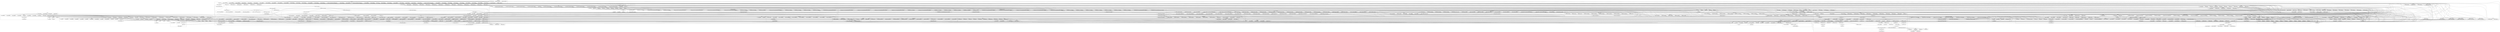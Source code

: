 digraph {
graph [overlap=false]
subgraph cluster_IO_File {
	label="IO::File";
	"IO::File::BEGIN@10";
	"IO::File::BEGIN@6";
	"IO::File::BEGIN@5";
	"IO::File::BEGIN@11";
	"IO::File::BEGIN@9";
	"IO::File::BEGIN@8";
	"IO::File::CORE:match";
}
subgraph cluster_mro {
	label="mro";
	"mro::method_changed_in";
}
subgraph cluster_AutoLoader {
	label="AutoLoader";
	"AutoLoader::BEGIN@194";
	"AutoLoader::import";
	"AutoLoader::BEGIN@13";
	"AutoLoader::AUTOLOAD";
	"AutoLoader::CORE:subst";
	"AutoLoader::CORE:substcont";
	"AutoLoader::CORE:regcomp";
	"AutoLoader::CORE:match";
	"AutoLoader::BEGIN@3";
	"AutoLoader::BEGIN@37";
	"AutoLoader::BEGIN@146";
	"AutoLoader::CORE:fteread";
	"AutoLoader::BEGIN@4";
	"AutoLoader::find_filename";
	"AutoLoader::autoload_sub";
}
subgraph cluster_POE_Resource_Events {
	label="POE::Resource::Events";
	"POE::Resource::Events::BEGIN@5";
}
subgraph cluster_IO_Handle {
	label="IO::Handle";
	"IO::Handle::BEGIN@4";
	"IO::Handle::BEGIN@6";
	"IO::Handle::BEGIN@3";
	"IO::Handle::BEGIN@8";
	"IO::Handle::BEGIN@9";
	"IO::Handle::BEGIN@370";
	"IO::Handle::_create_getline_subs";
	"IO::Handle::blocking";
	"IO::Handle::BEGIN@7";
}
subgraph cluster_Exporter_Heavy {
	label="Exporter::Heavy";
	"Exporter::Heavy::heavy_export_to_level";
	"Exporter::Heavy::CORE:match";
	"Exporter::Heavy::heavy_export";
	"Exporter::Heavy::_rebuild_cache";
	"Exporter::Heavy::BEGIN@3";
	"Exporter::Heavy::BEGIN@4";
	"Exporter::Heavy::BEGIN@202";
	"Exporter::Heavy::CORE:subst";
}
subgraph cluster_POE_Queue_Array {
	label="POE::Queue::Array";
	"POE::Queue::Array::BEGIN@12";
	"POE::Queue::Array::BEGIN@11";
	"POE::Queue::Array::BEGIN@24";
	"POE::Queue::Array::BEGIN@5";
	"POE::Queue::Array::_insert_item";
	"POE::Queue::Array::enqueue";
	"POE::Queue::Array::import";
	"POE::Queue::Array::dequeue_next";
	"POE::Queue::Array::new";
	"POE::Queue::Array::get_item_count";
	"POE::Queue::Array::remove_items";
	"POE::Queue::Array::get_next_priority";
	"POE::Queue::Array::BEGIN@7";
}
subgraph cluster_Config {
	label="Config";
	"Config::BEGIN@47";
	"Config::TIEHASH";
	"Config::import";
	"Config::FETCH";
	"Config::BEGIN@9";
	"Config::BEGIN@11";
	"Config::BEGIN@10";
}
subgraph cluster_Time_HiRes {
	label="Time::HiRes";
	"Time::HiRes::bootstrap";
	"Time::HiRes::BEGIN@4";
	"Time::HiRes::time";
	"Time::HiRes::BEGIN@3";
	"Time::HiRes::BEGIN@43";
}
subgraph cluster_overloading {
	label="overloading";
	"overloading::unimport";
	"overloading::BEGIN@2";
}
subgraph cluster_IO_Socket {
	label="IO::Socket";
	"IO::Socket::BEGIN@17";
	"IO::Socket::BEGIN@13";
	"IO::Socket::import";
	"IO::Socket::BEGIN@16";
	"IO::Socket::register_domain";
	"IO::Socket::BEGIN@12";
	"IO::Socket::BEGIN@14";
	"IO::Socket::BEGIN@11";
}
subgraph cluster_POE_Component_Server_TCP {
	label="POE::Component::Server::TCP";
	"POE::Component::Server::TCP::__ANON__[POE/Component/Server/TCP.pm:479]";
	"POE::Component::Server::TCP::__ANON__[POE/Component/Server/TCP.pm:449]";
	"POE::Component::Server::TCP::BEGIN@32";
	"POE::Component::Server::TCP::__ANON__[POE/Component/Server/TCP.pm:341]";
	"POE::Component::Server::TCP::BEGIN@3";
	"POE::Component::Server::TCP::BEGIN@15";
	"POE::Component::Server::TCP::BEGIN@12";
	"POE::Component::Server::TCP::BEGIN@31";
	"POE::Component::Server::TCP::BEGIN@30";
	"POE::Component::Server::TCP::__ANON__[POE/Component/Server/TCP.pm:364]";
	"POE::Component::Server::TCP::CORE:subst";
	"POE::Component::Server::TCP::_get_filters";
	"POE::Component::Server::TCP::__ANON__[POE/Component/Server/TCP.pm:549]";
	"POE::Component::Server::TCP::_test_filter";
	"POE::Component::Server::TCP::__ANON__[POE/Component/Server/TCP.pm:540]";
	"POE::Component::Server::TCP::_load_filter";
	"POE::Component::Server::TCP::__ANON__[POE/Component/Server/TCP.pm:408]";
	"POE::Component::Server::TCP::BEGIN@9";
	"POE::Component::Server::TCP::__ANON__[POE/Component/Server/TCP.pm:548]";
	"POE::Component::Server::TCP::BEGIN@34";
	"POE::Component::Server::TCP::CORE:sort";
	"POE::Component::Server::TCP::BEGIN@8";
	"POE::Component::Server::TCP::new";
	"POE::Component::Server::TCP::__ANON__[POE/Component/Server/TCP.pm:352]";
	"POE::Component::Server::TCP::__ANON__[POE/Component/Server/TCP.pm:374]";
	"POE::Component::Server::TCP::__ANON__[POE/Component/Server/TCP.pm:389]";
	"POE::Component::Server::TCP::BEGIN@33";
	"POE::Component::Server::TCP::__ANON__[POE/Component/Server/TCP.pm:509]";
	"POE::Component::Server::TCP::BEGIN@10";
	"POE::Component::Server::TCP::BEGIN@5";
	"POE::Component::Server::TCP::__ANON__[POE/Component/Server/TCP.pm:422]";
}
subgraph cluster_File_Spec {
	label="File::Spec";
	"File::Spec::BEGIN@4";
	"File::Spec::BEGIN@3";
}
subgraph cluster_POE_Wheel_SocketFactory {
	label="POE::Wheel::SocketFactory";
	"POE::Wheel::SocketFactory::BEGIN@26";
	"POE::Wheel::SocketFactory::CORE:accept";
	"POE::Wheel::SocketFactory::__ANON__[POE/Wheel/SocketFactory.pm:203]";
	"POE::Wheel::SocketFactory::_define_connect_state";
	"POE::Wheel::SocketFactory::BEGIN@3";
	"POE::Wheel::SocketFactory::CORE:unpack";
	"POE::Wheel::SocketFactory::CORE:getsockname";
	"POE::Wheel::SocketFactory::BEGIN@9";
	"POE::Wheel::SocketFactory::BEGIN@1";
	"POE::Wheel::SocketFactory::BEGIN@775";
	"POE::Wheel::SocketFactory::BEGIN@8";
	"POE::Wheel::SocketFactory::_shutdown";
	"POE::Wheel::SocketFactory::BEGIN@5";
	"POE::Wheel::SocketFactory::CORE:getpeername";
	"POE::Wheel::SocketFactory::event";
	"POE::Wheel::SocketFactory::CORE:connect";
	"POE::Wheel::SocketFactory::CORE:ssockopt";
	"POE::Wheel::SocketFactory::BEGIN@1.38";
	"POE::Wheel::SocketFactory::CORE:bind";
	"POE::Wheel::SocketFactory::CORE:gsockopt";
	"POE::Wheel::SocketFactory::BEGIN@25";
	"POE::Wheel::SocketFactory::new";
	"POE::Wheel::SocketFactory::CORE:socket";
	"POE::Wheel::SocketFactory::BEGIN@17";
	"POE::Wheel::SocketFactory::getsockname";
	"POE::Wheel::SocketFactory::BEGIN@12";
	"POE::Wheel::SocketFactory::BEGIN@24";
	"POE::Wheel::SocketFactory::BEGIN@11";
	"POE::Wheel::SocketFactory::CORE:match";
	"POE::Wheel::SocketFactory::DESTROY";
	"POE::Wheel::SocketFactory::__ANON__[POE/Wheel/SocketFactory.pm:320]";
	"POE::Wheel::SocketFactory::_define_accept_state";
	"POE::Wheel::SocketFactory::CORE:listen";
	"POE::Wheel::SocketFactory::BEGIN@53";
	"POE::Wheel::SocketFactory::CORE:binmode";
	"POE::Wheel::SocketFactory::BEGIN@1.39";
	"POE::Wheel::SocketFactory::BEGIN@702";
}
subgraph cluster_bytes {
	label="bytes";
	"bytes::import";
}
subgraph cluster_POE_Pipe_OneWay {
	label="POE::Pipe::OneWay";
	"POE::Pipe::OneWay::new";
	"POE::Pipe::OneWay::BEGIN@5";
	"POE::Pipe::OneWay::BEGIN@8";
	"POE::Pipe::OneWay::BEGIN@6";
	"POE::Pipe::OneWay::BEGIN@10";
	"POE::Pipe::OneWay::BEGIN@13";
}
subgraph cluster_parent {
	label="parent";
	"parent::import";
	"parent::BEGIN@2";
	"parent::CORE:subst";
	"parent::BEGIN@25";
	"parent::BEGIN@3";
}
subgraph cluster_Sys_Hostname {
	label="Sys::Hostname";
	"Sys::Hostname::BEGIN@5";
	"Sys::Hostname::BEGIN@3";
	"Sys::Hostname::BEGIN@16";
}
subgraph cluster_vars {
	label="vars";
	"vars::import";
	"vars::BEGIN@3";
	"vars::BEGIN@8";
	"vars::CORE:match";
	"vars::BEGIN@7";
}
subgraph cluster_POE {
	label="POE";
	"POE::BEGIN@8";
	"POE::import";
	"POE::BEGIN@6";
	"POE::BEGIN@5";
	"POE::CORE:match";
	"POE::BEGIN@11";
}
subgraph cluster_IO_Socket_INET {
	label="IO::Socket::INET";
	"IO::Socket::INET::BEGIN@9";
	"IO::Socket::INET::BEGIN@14";
	"IO::Socket::INET::BEGIN@12";
	"IO::Socket::INET::BEGIN@15";
	"IO::Socket::INET::BEGIN@13";
	"IO::Socket::INET::BEGIN@11";
}
subgraph cluster_FileHandle {
	label="FileHandle";
	"FileHandle::BEGIN@46";
	"FileHandle::BEGIN@4";
	"FileHandle::BEGIN@3";
}
subgraph cluster_UNIVERSAL {
	label="UNIVERSAL";
	"UNIVERSAL::isa";
	"UNIVERSAL::can";
	"UNIVERSAL::VERSION";
}
subgraph cluster_POE_Filter {
	label="POE::Filter";
	"POE::Filter::BEGIN@3";
	"POE::Filter::BEGIN@5";
	"POE::Filter::BEGIN@8";
	"POE::Filter::__param_max";
}
subgraph cluster_Tie_StdHash {
	label="Tie::StdHash";
	"Tie::StdHash::TIEHASH";
}
subgraph cluster_POE_Resource_Aliases {
	label="POE::Resource::Aliases";
	"POE::Resource::Aliases::BEGIN@6";
}
subgraph cluster_Fcntl {
	label="Fcntl";
	"Fcntl::BEGIN@3";
}
subgraph cluster_Carp {
	label="Carp";
	"Carp::BEGIN@171";
	"Carp::BEGIN@6";
	"Carp::BEGIN@555";
	"Carp::BEGIN@131";
	"Carp::BEGIN@575";
	"Carp::BEGIN@73";
	"Carp::_fetch_sub";
	"Carp::BEGIN@49";
	"Carp::BEGIN@5";
	"Carp::BEGIN@4";
	"Carp::BEGIN@3";
	"Carp::BEGIN@568";
	"Carp::BEGIN@61";
}
subgraph cluster_Test_More {
	label="Test::More";
	"Test::More::import_extra";
	"Test::More::BEGIN@5";
	"Test::More::BEGIN@3";
	"Test::More::ok";
	"Test::More::done_testing";
	"Test::More::BEGIN@1679";
	"Test::More::is";
	"Test::More::BEGIN@23";
	"Test::More::BEGIN@4";
	"Test::More::BEGIN@1313";
	"Test::More::BEGIN@1390";
}
subgraph cluster_POE_Component_SSLify_ClientHandle {
	label="POE::Component::SSLify::ClientHandle";
	"POE::Component::SSLify::ClientHandle::BEGIN@6";
	"POE::Component::SSLify::ClientHandle::BEGIN@9";
	"POE::Component::SSLify::ClientHandle::TIEHANDLE";
}
subgraph cluster_POE_Component_Client_TCP {
	label="POE::Component::Client::TCP";
	"POE::Component::Client::TCP::BEGIN@16";
	"POE::Component::Client::TCP::__ANON__[POE/Component/Client/TCP.pm:227]";
	"POE::Component::Client::TCP::_get_filter";
	"POE::Component::Client::TCP::BEGIN@8";
	"POE::Component::Client::TCP::__ANON__[POE/Component/Client/TCP.pm:149]";
	"POE::Component::Client::TCP::BEGIN@3";
	"POE::Component::Client::TCP::__ANON__[POE/Component/Client/TCP.pm:272]";
	"POE::Component::Client::TCP::__ANON__[POE/Component/Client/TCP.pm:263]";
	"POE::Component::Client::TCP::BEGIN@5";
	"POE::Component::Client::TCP::new";
	"POE::Component::Client::TCP::CORE:sort";
	"POE::Component::Client::TCP::BEGIN@9";
	"POE::Component::Client::TCP::BEGIN@13";
	"POE::Component::Client::TCP::__ANON__[POE/Component/Client/TCP.pm:181]";
	"POE::Component::Client::TCP::__ANON__[POE/Component/Client/TCP.pm:298]";
	"POE::Component::Client::TCP::__ANON__[POE/Component/Client/TCP.pm:152]";
	"POE::Component::Client::TCP::BEGIN@14";
	"POE::Component::Client::TCP::BEGIN@12";
	"POE::Component::Client::TCP::BEGIN@15";
}
subgraph cluster_POE_Resource_Sessions {
	label="POE::Resource::Sessions";
	"POE::Resource::Sessions::BEGIN@5";
}
subgraph cluster_warnings {
	label="warnings";
	"warnings::register_categories";
	"warnings::import";
	"warnings::unimport";
	"warnings::_mkMask";
	"warnings::CORE:match";
	"warnings::CORE:regcomp";
}
subgraph cluster_POE_Resource_Clock {
	label="POE::Resource::Clock";
	"POE::Resource::Clock::BEGIN@12";
	"POE::Resource::Clock::BEGIN@8";
	"POE::Resource::Clock::_do_X";
	"POE::Resource::Clock::CORE:pack";
	"POE::Resource::Clock::BEGIN@5";
	"POE::Resource::Clock::BEGIN@220";
	"POE::Resource::Clock::BEGIN@11";
	"POE::Resource::Clock::BEGIN@13";
	"POE::Resource::Clock::BEGIN@10";
}
subgraph cluster_base {
	label="base";
	"base::has_fields";
	"base::has_attr";
	"base::BEGIN@4";
	"base::BEGIN@3";
	"base::import";
}
subgraph cluster_POE_Component_SSLify {
	label="POE::Component::SSLify";
	"POE::Component::SSLify::_createSSLcontext";
	"POE::Component::SSLify::SSLify_GetCipher";
	"POE::Component::SSLify::BEGIN@87";
	"POE::Component::SSLify::BEGIN@5";
	"POE::Component::SSLify::SSLify_GetSocket";
	"POE::Component::SSLify::BEGIN@79";
	"POE::Component::SSLify::BEGIN@72";
	"POE::Component::SSLify::SSLify_Options";
	"POE::Component::SSLify::Server_SSLify";
	"POE::Component::SSLify::SSLify_ContextCreate";
	"POE::Component::SSLify::Client_SSLify";
	"POE::Component::SSLify::BEGIN@86";
	"POE::Component::SSLify::BEGIN@1";
	"POE::Component::SSLify::BEGIN@83";
	"POE::Component::SSLify::BEGIN@46";
}
subgraph cluster_POE_Filter_Block {
	label="POE::Filter::Block";
	"POE::Filter::Block::new";
	"POE::Filter::Block::BEGIN@4";
	"POE::Filter::Block::get_one_start";
	"POE::Filter::Block::BEGIN@161";
	"POE::Filter::Block::BEGIN@21";
	"POE::Filter::Block::BEGIN@10";
	"POE::Filter::Block::BEGIN@6";
	"POE::Filter::Block::BEGIN@118";
	"POE::Filter::Block::put";
	"POE::Filter::Block::BEGIN@3";
	"POE::Filter::Block::get_one";
}
subgraph cluster_POE_Resource_Signals {
	label="POE::Resource::Signals";
	"POE::Resource::Signals::BEGIN@6";
}
subgraph cluster_strict {
	label="strict";
	"strict::import";
	"strict::bits";
	"strict::unimport";
	"strict::CORE:match";
	"strict::CORE:regcomp";
}
subgraph cluster_Scalar_Util {
	label="Scalar::Util";
	"Scalar::Util::BEGIN@9";
}
subgraph cluster_PerlIO {
	label="PerlIO";
	"PerlIO::get_layers";
}
subgraph cluster_overload {
	label="overload";
	"overload::BEGIN@144";
	"overload::BEGIN@114";
	"overload::BEGIN@83";
}
subgraph cluster_main {
	label="main";
	"main::__ANON__[t/simple_parallel_superbig.t:161]";
	"main::RUNTIME";
	"main::__ANON__[t/simple_parallel_superbig.t:159]";
	"main::__ANON__[t/simple_parallel_superbig.t:52]";
	"main::BEGIN@1.2";
	"main::BEGIN@20";
	"main::BEGIN@21";
	"main::__ANON__[t/simple_parallel_superbig.t:96]";
	"main::CORE:pack";
	"main::BEGIN@10";
	"main::__ANON__[t/simple_parallel_superbig.t:47]";
	"main::BEGIN@2";
	"main::__ANON__[t/simple_parallel_superbig.t:81]";
	"main::BEGIN@19";
	"main::BEGIN@1";
	"main::BEGIN@3";
	"main::__ANON__[t/simple_parallel_superbig.t:123]";
	"main::BEGIN@22";
	"main::BEGIN@2.3";
	"main::BEGIN@8";
	"main::BEGIN@41";
	"main::__ANON__[t/simple_parallel_superbig.t:67]";
	"main::BEGIN@1.33";
	"main::BEGIN@1.4";
	"main::__ANON__[t/simple_parallel_superbig.t:138]";
	"main::__ANON__[t/simple_parallel_superbig.t:43]";
	"main::BEGIN@2.1";
	"main::__ANON__[t/simple_parallel_superbig.t:110]";
}
subgraph cluster_POE_Session {
	label="POE::Session";
	"POE::Session::try_alloc";
	"POE::Session::_set_id";
	"POE::Session::import";
	"POE::Session::_register_state";
	"POE::Session::BEGIN@8";
	"POE::Session::BEGIN@704";
	"POE::Session::BEGIN@40";
	"POE::Session::instantiate";
	"POE::Session::create";
	"POE::Session::BEGIN@84";
	"POE::Session::ID";
	"POE::Session::_define_trace";
	"POE::Session::BEGIN@3";
	"POE::Session::_define_assert";
	"POE::Session::BEGIN@9";
	"POE::Session::DESTROY";
	"POE::Session::BEGIN@63";
	"POE::Session::BEGIN@5";
	"POE::Session::BEGIN@144";
	"POE::Session::_invoke_state";
}
subgraph cluster_Socket {
	label="Socket";
	"Socket::pack_sockaddr_in";
	"Socket::CORE:match";
	"Socket::BEGIN@807";
	"Socket::BEGIN@3";
	"Socket::inet_aton";
	"Socket::CORE:regcomp";
	"Socket::sockaddr_in";
	"Socket::unpack_sockaddr_in";
	"Socket::BEGIN@687";
	"Socket::BEGIN@688";
	"Socket::BEGIN@4";
	"Socket::CORE:qr";
	"Socket::inet_ntoa";
	"Socket::BEGIN@919";
}
subgraph cluster_Tie_Hash {
	label="Tie::Hash";
	"Tie::Hash::BEGIN@5";
	"Tie::Hash::BEGIN@6";
}
subgraph cluster_Net_SSLeay {
	label="Net::SSLeay";
	"Net::SSLeay::RAND_load_file";
	"Net::SSLeay::BEGIN@19";
	"Net::SSLeay::accept";
	"Net::SSLeay::die_if_ssl_error";
	"Net::SSLeay::BEGIN@1";
	"Net::SSLeay::new";
	"Net::SSLeay::BEGIN@18";
	"Net::SSLeay::load_error_strings";
	"Net::SSLeay::print_errs";
	"Net::SSLeay::CTX_use_RSAPrivateKey_file";
	"Net::SSLeay::get_error";
	"Net::SSLeay::write";
	"Net::SSLeay::constant";
	"Net::SSLeay::FILETYPE_PEM";
	"Net::SSLeay::CTX_set_options";
	"Net::SSLeay::BEGIN@20";
	"Net::SSLeay::get_cipher";
	"Net::SSLeay::BEGIN@444";
	"Net::SSLeay::randomize";
	"Net::SSLeay::CTX_v3_new";
	"Net::SSLeay::CTX_free";
	"Net::SSLeay::ERR_get_error";
	"Net::SSLeay::read";
	"Net::SSLeay::CORE:subst";
	"Net::SSLeay::BEGIN@17";
	"Net::SSLeay::AUTOLOAD";
	"Net::SSLeay::CTX_use_certificate_chain_file";
	"Net::SSLeay::RAND_seed";
	"Net::SSLeay::ERROR_WANT_READ";
	"Net::SSLeay::OP_ALL";
	"Net::SSLeay::BEGIN@16";
	"Net::SSLeay::CORE:match";
	"Net::SSLeay::connect";
	"Net::SSLeay::free";
	"Net::SSLeay::CORE:fteread";
	"Net::SSLeay::set_fd";
	"Net::SSLeay::BEGIN@24";
	"Net::SSLeay::SSLeay_add_ssl_algorithms";
}
subgraph cluster_IO_Prompt_Tiny {
	label="IO::Prompt::Tiny";
	"IO::Prompt::Tiny::BEGIN@10";
	"IO::Prompt::Tiny::BEGIN@9";
	"IO::Prompt::Tiny::CORE:print";
	"IO::Prompt::Tiny::prompt";
}
subgraph cluster_Errno {
	label="Errno";
	"Errno::BEGIN@16";
	"Errno::TIEHASH";
	"Errno::BEGIN@8";
	"Errno::ENOSYS";
}
subgraph cluster_POSIX {
	label="POSIX";
	"POSIX::uname";
	"POSIX::import";
	"POSIX::load_imports";
	"POSIX::BEGIN@204";
	"POSIX::BEGIN@2";
	"POSIX::BEGIN@3";
	"POSIX::sigprocmask";
	"POSIX::CORE:subst";
	"POSIX::BEGIN@11";
}
subgraph cluster_DynaLoader {
	label="DynaLoader";
	"DynaLoader::BEGIN@21";
	"DynaLoader::dl_load_flags";
	"DynaLoader::CORE:ftfile";
	"DynaLoader::CORE:ftsize";
	"DynaLoader::dl_find_symbol";
	"DynaLoader::dl_load_file";
	"DynaLoader::CORE:ftdir";
	"DynaLoader::BEGIN@17";
	"DynaLoader::dl_undef_symbols";
	"DynaLoader::CORE:subst";
	"DynaLoader::CORE:regcomp";
	"DynaLoader::dl_install_xsub";
	"DynaLoader::bootstrap";
}
subgraph cluster_POE_Filter_Line {
	label="POE::Filter::Line";
	"POE::Filter::Line::BEGIN@3";
	"POE::Filter::Line::BEGIN@6";
	"POE::Filter::Line::BEGIN@4";
	"POE::Filter::Line::BEGIN@26";
	"POE::Filter::Line::BEGIN@10";
}
subgraph cluster_POSIX_SigSet {
	label="POSIX::SigSet";
	"POSIX::SigSet::emptyset";
	"POSIX::SigSet::new";
	"POSIX::SigSet::fillset";
}
subgraph cluster_IO_Seekable {
	label="IO::Seekable";
	"IO::Seekable::BEGIN@5";
	"IO::Seekable::BEGIN@6";
	"IO::Seekable::BEGIN@7";
	"IO::Seekable::BEGIN@9";
	"IO::Seekable::BEGIN@12";
}
subgraph cluster_Symbol {
	label="Symbol";
	"Symbol::BEGIN@3";
	"Symbol::gensym";
}
subgraph cluster_XSLoader {
	label="XSLoader";
	"XSLoader::load";
}
subgraph cluster_SelectSaver {
	label="SelectSaver";
	"SelectSaver::BEGIN@7";
	"SelectSaver::BEGIN@6";
}
subgraph cluster_Test_Builder_Module {
	label="Test::Builder::Module";
	"Test::Builder::Module::import";
	"Test::Builder::Module::builder";
	"Test::Builder::Module::_strip_imports";
	"Test::Builder::Module::BEGIN@3";
	"Test::Builder::Module::BEGIN@5";
}
subgraph cluster_POE_Wheel_ReadWrite {
	label="POE::Wheel::ReadWrite";
	"POE::Wheel::ReadWrite::BEGIN@1.37";
	"POE::Wheel::ReadWrite::put";
	"POE::Wheel::ReadWrite::BEGIN@5";
	"POE::Wheel::ReadWrite::BEGIN@8";
	"POE::Wheel::ReadWrite::BEGIN@9";
	"POE::Wheel::ReadWrite::BEGIN@1";
	"POE::Wheel::ReadWrite::_define_write_state";
	"POE::Wheel::ReadWrite::get_driver_out_octets";
	"POE::Wheel::ReadWrite::BEGIN@1.34";
	"POE::Wheel::ReadWrite::new";
	"POE::Wheel::ReadWrite::__ANON__[POE/Wheel/ReadWrite.pm:293]";
	"POE::Wheel::ReadWrite::__ANON__[POE/Wheel/ReadWrite.pm:231]";
	"POE::Wheel::ReadWrite::get_output_handle";
	"POE::Wheel::ReadWrite::BEGIN@1.36";
	"POE::Wheel::ReadWrite::BEGIN@3";
	"POE::Wheel::ReadWrite::_define_read_state";
	"POE::Wheel::ReadWrite::DESTROY";
	"POE::Wheel::ReadWrite::BEGIN@1.35";
}
subgraph cluster_POE_Pipe {
	label="POE::Pipe";
	"POE::Pipe::BEGIN@5";
	"POE::Pipe::BEGIN@11";
	"POE::Pipe::BEGIN@8";
	"POE::Pipe::BEGIN@6";
}
subgraph cluster_Exporter {
	label="Exporter";
	"Exporter::export";
	"Exporter::CORE:match";
	"Exporter::export_to_level";
	"Exporter::as_heavy";
	"Exporter::import";
	"Exporter::CORE:subst";
}
subgraph cluster_IO_Socket_UNIX {
	label="IO::Socket::UNIX";
	"IO::Socket::UNIX::BEGIN@12";
	"IO::Socket::UNIX::BEGIN@11";
	"IO::Socket::UNIX::BEGIN@9";
}
subgraph cluster_IO {
	label="IO";
	"IO::BEGIN@6";
	"IO::BEGIN@5";
	"IO::BEGIN@7";
	"IO::BEGIN@8";
}
subgraph cluster_POE_Driver_SysRW {
	label="POE::Driver::SysRW";
	"POE::Driver::SysRW::CORE:sysread";
	"POE::Driver::SysRW::put";
	"POE::Driver::SysRW::BEGIN@59";
	"POE::Driver::SysRW::BEGIN@9";
	"POE::Driver::SysRW::flush";
	"POE::Driver::SysRW::BEGIN@13";
	"POE::Driver::SysRW::BEGIN@7";
	"POE::Driver::SysRW::BEGIN@121";
	"POE::Driver::SysRW::get";
	"POE::Driver::SysRW::CORE:syswrite";
	"POE::Driver::SysRW::new";
	"POE::Driver::SysRW::BEGIN@12";
}
subgraph cluster_Test_Builder {
	label="Test::Builder";
	"Test::Builder::ok";
	"Test::Builder::BEGIN@5";
	"Test::Builder::plan";
	"Test::Builder::CORE:binmode";
	"Test::Builder::_print";
	"Test::Builder::find_TODO";
	"Test::Builder::_new_fh";
	"Test::Builder::todo_output";
	"Test::Builder::BEGIN@1471";
	"Test::Builder::__ANON__[Test/Builder.pm:1973]";
	"Test::Builder::level";
	"Test::Builder::current_test";
	"Test::Builder::BEGIN@1667";
	"Test::Builder::output";
	"Test::Builder::__ANON__[Test/Builder.pm:933]";
	"Test::Builder::expected_tests";
	"Test::Builder::CORE:open";
	"Test::Builder::_check_is_passing_plan";
	"Test::Builder::CORE:select";
	"Test::Builder::CORE:match";
	"Test::Builder::END";
	"Test::Builder::new";
	"Test::Builder::BEGIN@1282";
	"Test::Builder::cmp_ok";
	"Test::Builder::_copy_io_layers";
	"Test::Builder::_dup_stdhandles";
	"Test::Builder::CORE:subst";
	"Test::Builder::BEGIN@962";
	"Test::Builder::__ANON__[Test/Builder.pm:917]";
	"Test::Builder::reset";
	"Test::Builder::__ANON__[Test/Builder.pm:67]";
	"Test::Builder::is_fh";
	"Test::Builder::_unoverload";
	"Test::Builder::BEGIN@10";
	"Test::Builder::done_testing";
	"Test::Builder::is_eq";
	"Test::Builder::BEGIN@3";
	"Test::Builder::_indent";
	"Test::Builder::_open_testhandles";
	"Test::Builder::failure_output";
	"Test::Builder::exported_to";
	"Test::Builder::BEGIN@2248";
	"Test::Builder::_apply_layers";
	"Test::Builder::caller";
	"Test::Builder::_print_to_fh";
	"Test::Builder::_share_keys";
	"Test::Builder::CORE:print";
	"Test::Builder::create";
	"Test::Builder::BEGIN@18";
	"Test::Builder::_ending";
	"Test::Builder::_my_exit";
	"Test::Builder::in_todo";
	"Test::Builder::is_passing";
	"Test::Builder::BEGIN@19";
	"Test::Builder::use_numbers";
	"Test::Builder::_is_object";
	"Test::Builder::_unoverload_str";
	"Test::Builder::BEGIN@4";
	"Test::Builder::todo";
	"Test::Builder::reset_outputs";
	"Test::Builder::_autoflush";
	"Test::Builder::_output_plan";
	"Test::Builder::__ANON__[Test/Builder.pm:1665]";
	"Test::Builder::__ANON__[Test/Builder.pm:66]";
	"Test::Builder::_try";
	"Test::Builder::has_plan";
}
subgraph cluster_Internals {
	label="Internals";
	"Internals::SvREADONLY";
}
subgraph cluster_POE_Loop_Select {
	label="POE::Loop::Select";
	"POE::Loop::Select::BEGIN@6";
	"POE::Loop::Select::BEGIN@11";
	"POE::Loop::Select::BEGIN@9";
}
subgraph cluster_Task_Weaken {
	label="Task::Weaken";
	"Task::Weaken::BEGIN@7";
	"Task::Weaken::BEGIN@3";
	"Task::Weaken::BEGIN@6";
	"Task::Weaken::BEGIN@4";
}
subgraph cluster_POE_Loop_PerlSignals {
	label="POE::Loop::PerlSignals";
	"POE::Loop::PerlSignals::BEGIN@8";
	"POE::Loop::PerlSignals::BEGIN@10";
}
subgraph cluster_POE_Kernel {
	label="POE::Kernel";
	"POE::Kernel::_data_extref_finalize";
	"POE::Kernel::BEGIN@15";
	"POE::Kernel::_data_handle_enqueue_ready";
	"POE::Kernel::_recalc_id";
	"POE::Kernel::_data_sig_reset_handled";
	"POE::Kernel::BEGIN@17";
	"POE::Kernel::_data_sig_kernel_awaits_pids";
	"POE::Kernel::_data_ev_clear_alarm_by_name";
	"POE::Kernel::_test_loop";
	"POE::Kernel::select";
	"POE::Kernel::__ANON__[POE/Resource/Events.pm:301]";
	"POE::Kernel::BEGIN@97";
	"POE::Kernel::_data_ev_clear_alarm_by_session";
	"POE::Kernel::BEGIN@23";
	"POE::Kernel::BEGIN@14";
	"POE::Kernel::_data_ev_enqueue";
	"POE::Kernel::_idle_queue_reset";
	"POE::Kernel::BEGIN@2";
	"POE::Kernel::_data_ses_finalize";
	"POE::Kernel::_data_sig_pipe_has_signals";
	"POE::Kernel::loop_ignore_all_signals";
	"POE::Kernel::_data_ses_refcount_inc";
	"POE::Kernel::BEGIN@15.17";
	"POE::Kernel::_data_ev_dispatch_due";
	"POE::Kernel::BEGIN@341";
	"POE::Kernel::_data_ev_finalize";
	"POE::Kernel::_data_handle_is_good";
	"POE::Kernel::_data_alias_finalize";
	"POE::Kernel::_data_ses_stop";
	"POE::Kernel::BEGIN@3";
	"POE::Kernel::alarm_remove_all";
	"POE::Kernel::_resolve_session";
	"POE::Kernel::alias_set";
	"POE::Kernel::_data_ses_count";
	"POE::Kernel::_data_ses_refcount_dec";
	"POE::Kernel::_data_sid_clear";
	"POE::Kernel::BEGIN@10";
	"POE::Kernel::BEGIN@2.7";
	"POE::Kernel::BEGIN@2.22";
	"POE::Kernel::yield";
	"POE::Kernel::BEGIN@84";
	"POE::Kernel::_finalize_kernel";
	"POE::Kernel::BEGIN@2.21";
	"POE::Kernel::_data_sig_remove";
	"POE::Kernel::BEGIN@20";
	"POE::Kernel::BEGIN@16.18";
	"POE::Kernel::select_pause_write";
	"POE::Kernel::_data_ses_exists";
	"POE::Kernel::_data_sig_handled_status";
	"POE::Kernel::_data_handle_pause";
	"POE::Kernel::BEGIN@16";
	"POE::Kernel::BEGIN@373";
	"POE::Kernel::__ANON__";
	"POE::Kernel::_dispatch_event";
	"POE::Kernel::_data_sig_free_terminated_sessions";
	"POE::Kernel::BEGIN@14.30";
	"POE::Kernel::_data_ses_gc_sweep";
	"POE::Kernel::CORE:pack";
	"POE::Kernel::BEGIN@575";
	"POE::Kernel::_data_handle_clear_session";
	"POE::Kernel::CORE:sselect";
	"POE::Kernel::_data_sid_finalize";
	"POE::Kernel::_data_sig_finalize";
	"POE::Kernel::__ANON__[POE/Resource/Events.pm:199]";
	"POE::Kernel::BEGIN@2.27";
	"POE::Kernel::CORE:fteread";
	"POE::Kernel::BEGIN@89";
	"POE::Kernel::BEGIN@100";
	"POE::Kernel::BEGIN@13";
	"POE::Kernel::BEGIN@88";
	"POE::Kernel::CORE:waitpid";
	"POE::Kernel::session_alloc";
	"POE::Kernel::get_active_session";
	"POE::Kernel::_find_loop";
	"POE::Kernel::BEGIN@12.15";
	"POE::Kernel::_data_sig_explicitly_watched";
	"POE::Kernel::BEGIN@12.23";
	"POE::Kernel::_data_sig_get_safe_signals";
	"POE::Kernel::BEGIN@2.11";
	"POE::Kernel::_data_alias_add";
	"POE::Kernel::call";
	"POE::Kernel::BEGIN@14.16";
	"POE::Kernel::__ANON__[POE/Kernel.pm:92]";
	"POE::Kernel::_data_ev_initialize";
	"POE::Kernel::CORE:subst";
	"POE::Kernel::_dispatch_signal_event";
	"POE::Kernel::BEGIN@2.24";
	"POE::Kernel::delay";
	"POE::Kernel::_data_sig_mask_all";
	"POE::Kernel::loop_ignore_signal";
	"POE::Kernel::BEGIN@2.8";
	"POE::Kernel::new";
	"POE::Kernel::__ANON__[POE/Resource/Events.pm:259]";
	"POE::Kernel::BEGIN@365";
	"POE::Kernel::loop_do_timeslice";
	"POE::Kernel::BEGIN@2.28";
	"POE::Kernel::BEGIN@357";
	"POE::Kernel::_data_handle_finalize";
	"POE::Kernel::select_write";
	"POE::Kernel::loop_pause_filehandle";
	"POE::Kernel::CORE:unpack";
	"POE::Kernel::BEGIN@2.14";
	"POE::Kernel::_data_ev_refcount_dec";
	"POE::Kernel::BEGIN@2.10";
	"POE::Kernel::_data_ses_get_children";
	"POE::Kernel::CORE:binmode";
	"POE::Kernel::BEGIN@11.9";
	"POE::Kernel::_data_alias_loggable";
	"POE::Kernel::loop_finalize";
	"POE::Kernel::_explain_resolve_failure";
	"POE::Kernel::_data_sig_unmask_all";
	"POE::Kernel::BEGIN@48.20";
	"POE::Kernel::_data_extref_count";
	"POE::Kernel::loop_run";
	"POE::Kernel::BEGIN@13.12";
	"POE::Kernel::_data_sig_mask_build";
	"POE::Kernel::BEGIN@12.6";
	"POE::Kernel::_data_alias_resolve";
	"POE::Kernel::_data_sig_pipe_build";
	"POE::Kernel::_data_sig_initialize";
	"POE::Kernel::_initialize_kernel_session";
	"POE::Kernel::BEGIN@24";
	"POE::Kernel::select_read";
	"POE::Kernel::loop_watch_filehandle";
	"POE::Kernel::select_resume_write";
	"POE::Kernel::_data_sig_cease_polling";
	"POE::Kernel::_data_extref_clear_session";
	"POE::Kernel::BEGIN@5";
	"POE::Kernel::BEGIN@12.29";
	"POE::Kernel::_explain_usage";
	"POE::Kernel::_data_ses_allocate";
	"POE::Kernel::_data_sig_add";
	"POE::Kernel::BEGIN@322";
	"POE::Kernel::BEGIN@27";
	"POE::Kernel::BEGIN@11.26";
	"POE::Kernel::CORE:match";
	"POE::Kernel::_data_sig_signal_ignore";
	"POE::Kernel::BEGIN@2.25";
	"POE::Kernel::_data_sig_clear_session";
	"POE::Kernel::_data_alias_clear_session";
	"POE::Kernel::loop_halt";
	"POE::Kernel::_data_sid_allocate";
	"POE::Kernel::_data_sid_set";
	"POE::Kernel::BEGIN@12";
	"POE::Kernel::loop_initialize";
	"POE::Kernel::_internal_select";
	"POE::Kernel::BEGIN@39";
	"POE::Kernel::BEGIN@2.13";
	"POE::Kernel::import";
	"POE::Kernel::_define_assert";
	"POE::Kernel::__ANON__[POE/Resource/FileHandles.pm:504]";
	"POE::Kernel::_data_handle_initialize";
	"POE::Kernel::_data_handle_resume";
	"POE::Kernel::loop_ignore_filehandle";
	"POE::Kernel::_data_ses_free";
	"POE::Kernel::_data_sig_pipe_finalize";
	"POE::Kernel::_data_handle_count";
	"POE::Kernel::_data_sig_signal_watch";
	"POE::Kernel::BEGIN@785";
	"POE::Kernel::loop_reset_time_watcher";
	"POE::Kernel::_data_sig_reset_procs";
	"POE::Kernel::_data_alias_initialize";
	"POE::Kernel::BEGIN@8";
	"POE::Kernel::_data_sig_type";
	"POE::Kernel::loop_pause_time_watcher";
	"POE::Kernel::loop_resume_filehandle";
	"POE::Kernel::run";
	"POE::Kernel::BEGIN@23.19";
	"POE::Kernel::ID";
	"POE::Kernel::BEGIN@109";
	"POE::Kernel::BEGIN@338";
	"POE::Kernel::BEGIN@2.5";
	"POE::Kernel::CORE:close";
	"POE::Kernel::BEGIN@48";
	"POE::Kernel::_data_handle_condition";
	"POE::Kernel::_load_loop";
	"POE::Kernel::_data_ses_resolve";
	"POE::Kernel::_define_trace";
	"POE::Kernel::_data_sig_watchers";
	"POE::Kernel::_data_ev_clear_session";
	"POE::Kernel::_data_handle_add";
	"POE::Kernel::state";
	"POE::Kernel::BEGIN@176";
	"POE::Kernel::_data_alias_remove";
	"POE::Kernel::BEGIN@15.31";
	"POE::Kernel::CORE:select";
	"POE::Kernel::_data_sig_touched_session";
	"POE::Kernel::_invoke_state";
	"POE::Kernel::_data_sid_resolve";
	"POE::Kernel::post";
	"POE::Kernel::loop_resume_time_watcher";
	"POE::Kernel::BEGIN@16.32";
	"POE::Kernel::_data_handle_remove";
	"POE::Kernel::CORE:sort";
	"POE::Kernel::BEGIN@11";
	"POE::Kernel::_data_ses_get_parent";
	"POE::Kernel::alias_remove";
	"POE::Kernel::_test_if_kernel_is_idle";
}
subgraph cluster_constant {
	label="constant";
	"constant::BEGIN@54";
	"constant::CORE:regcomp";
	"constant::BEGIN@3";
	"constant::BEGIN@116";
	"constant::CORE:match";
	"constant::import";
	"constant::BEGIN@2";
	"constant::CORE:qr";
	"constant::BEGIN@24";
	"constant::BEGIN@4";
	"constant::BEGIN@6";
	"constant::BEGIN@28";
}
subgraph cluster_POE_Resource_FileHandles {
	label="POE::Resource::FileHandles";
	"POE::Resource::FileHandles::BEGIN@6";
}
subgraph cluster_List_Util {
	label="List::Util";
	"List::Util::BEGIN@9";
	"List::Util::BEGIN@30";
}
subgraph cluster_POE_Resource_SIDs {
	label="POE::Resource::SIDs";
	"POE::Resource::SIDs::BEGIN@6";
}
subgraph cluster_Cwd {
	label="Cwd";
	"Cwd::bootstrap";
}
subgraph cluster_warnings_register {
	label="warnings::register";
	"warnings::register::import";
}
subgraph cluster_IO_Pipely {
	label="IO::Pipely";
	"IO::Pipely::BEGIN@27";
	"IO::Pipely::BEGIN@7";
	"IO::Pipely::BEGIN@6";
	"IO::Pipely::BEGIN@23";
	"IO::Pipely::BEGIN@24";
	"IO::Pipely::CORE:select";
	"IO::Pipely::_try_oneway_type";
	"IO::Pipely::BEGIN@9";
	"IO::Pipely::pipely";
	"IO::Pipely::BEGIN@10";
	"IO::Pipely::BEGIN@51";
}
subgraph cluster_POE_Resource_Extrefs {
	label="POE::Resource::Extrefs";
	"POE::Resource::Extrefs::BEGIN@7";
}
subgraph cluster_version {
	label="version";
	"version::(cmp";
	"version::(bool";
}
subgraph cluster_POE_Component_SSLify_ServerHandle {
	label="POE::Component::SSLify::ServerHandle";
	"POE::Component::SSLify::ServerHandle::BEGIN@6";
	"POE::Component::SSLify::ServerHandle::CLOSE";
	"POE::Component::SSLify::ServerHandle::_check_status";
	"POE::Component::SSLify::ServerHandle::CORE:binmode";
	"POE::Component::SSLify::ServerHandle::FILENO";
	"POE::Component::SSLify::ServerHandle::WRITE";
	"POE::Component::SSLify::ServerHandle::DESTROY";
	"POE::Component::SSLify::ServerHandle::BINMODE";
	"POE::Component::SSLify::ServerHandle::TIEHANDLE";
	"POE::Component::SSLify::ServerHandle::CORE:close";
	"POE::Component::SSLify::ServerHandle::READ";
}
subgraph cluster_File_Spec_Unix {
	label="File::Spec::Unix";
	"File::Spec::Unix::BEGIN@136";
	"File::Spec::Unix::splitdir";
	"File::Spec::Unix::BEGIN@127";
	"File::Spec::Unix::BEGIN@220";
	"File::Spec::Unix::BEGIN@179";
	"File::Spec::Unix::catdir";
	"File::Spec::Unix::BEGIN@145";
	"File::Spec::Unix::BEGIN@4";
	"File::Spec::Unix::catfile";
	"File::Spec::Unix::canonpath";
	"File::Spec::Unix::BEGIN@242";
	"File::Spec::Unix::BEGIN@3";
}
subgraph cluster_POE_Resources {
	label="POE::Resources";
	"POE::Resources::BEGIN@3";
	"POE::Resources::load";
	"POE::Resources::CORE:match";
	"POE::Resources::BEGIN@5";
	"POE::Resources::CORE:subst";
}
subgraph cluster_POE_Wheel {
	label="POE::Wheel";
	"POE::Wheel::free_wheel_id";
	"POE::Wheel::BEGIN@5";
	"POE::Wheel::BEGIN@8";
	"POE::Wheel::allocate_wheel_id";
	"POE::Wheel::BEGIN@3";
}
"POE::Kernel::new" -> "POE::Kernel::_initialize_kernel_session";
"main::BEGIN@22" -> "POE::Component::SSLify::BEGIN@46";
"Test::Builder::Module::BEGIN@5" -> "Test::Builder::BEGIN@18";
"IO::Socket::BEGIN@11" -> "IO::Handle::BEGIN@7";
"IO::Socket::BEGIN@17" -> "Errno::BEGIN@16";
"POE::Pipe::BEGIN@11" -> "IO::Pipely::BEGIN@10";
"POE::Session::_invoke_state" -> "POE::Component::Server::TCP::__ANON__[POE/Component/Server/TCP.pm:341]";
"POE::BEGIN@11" -> "POE::Resource::Clock::CORE:pack";
"POE::Wheel::SocketFactory::event" -> "POE::Kernel::select_read";
"POE::Wheel::SocketFactory::_define_accept_state" -> "POE::Kernel::select_read";
"POE::Wheel::ReadWrite::__ANON__[POE/Wheel/ReadWrite.pm:293]" -> "POE::Kernel::select_read";
"POE::Wheel::ReadWrite::DESTROY" -> "POE::Kernel::select_read";
"POE::Wheel::ReadWrite::_define_read_state" -> "POE::Kernel::select_read";
"POE::Kernel::session_alloc" -> "POE::Kernel::_data_alias_loggable";
"AutoLoader::autoload_sub" -> "AutoLoader::find_filename";
"POE::Kernel::_data_sig_unmask_all" -> "POSIX::SigSet::new";
"POE::Kernel::_data_sig_mask_all" -> "POSIX::SigSet::new";
"POE::Kernel::_data_sig_mask_build" -> "POSIX::SigSet::new";
"POE::Kernel::_data_handle_condition" -> "POE::Kernel::CORE:binmode";
"POE::import" -> "main::BEGIN@1.33";
"POE::Component::Client::TCP::BEGIN@14" -> "POE::Filter::Line::BEGIN@26";
"POE::Component::Client::TCP::BEGIN@13" -> "POE::Driver::SysRW::BEGIN@12";
"POE::Component::Client::TCP::__ANON__[POE/Component/Client/TCP.pm:263]" -> "main::__ANON__[t/simple_parallel_superbig.t:138]";
"IO::File::BEGIN@11" -> "IO::Seekable::BEGIN@5";
"POE::Component::Server::TCP::new" -> "POE::Component::Server::TCP::CORE:sort";
"POE::Component::Server::TCP::__ANON__[POE/Component/Server/TCP.pm:341]" -> "Socket::inet_ntoa";
"POE::Kernel::BEGIN@2.5" -> "POE::Kernel::BEGIN@12.6";
"POE::Wheel::SocketFactory::new" -> "POE::Wheel::SocketFactory::CORE:binmode";
"POE::Kernel::BEGIN@2.14" -> "POE::Kernel::BEGIN@48.20";
"POE::Kernel::run" -> "POE::Kernel::loop_run";
"POE::Kernel::_data_sig_mask_all" -> "POE::Kernel::_data_sig_mask_build";
"POE::Resource::Clock::BEGIN@12" -> "POE::Pipe::OneWay::BEGIN@8";
"Net::SSLeay::BEGIN@444" -> "Net::SSLeay::BEGIN@1";
"POE::Kernel::_test_if_kernel_is_idle" -> "POE::Kernel::_data_extref_count";
"POE::Kernel::_data_ses_allocate" -> "POE::Kernel::_data_sid_set";
"POE::Kernel::new" -> "POE::Kernel::_data_sid_set";
"IO::Socket::BEGIN@11" -> "IO::Handle::_create_getline_subs";
"main::BEGIN@8" -> "Test::More::BEGIN@1679";
"Test::Builder::_dup_stdhandles" -> "Test::Builder::_autoflush";
"POE::Session::_invoke_state" -> "main::__ANON__[t/simple_parallel_superbig.t:159]";
"main::BEGIN@1.33" -> "POE::Session::BEGIN@9";
"main::BEGIN@1" -> "IO::Prompt::Tiny::BEGIN@9";
"File::Spec::Unix::BEGIN@127" -> "constant::BEGIN@116";
"IO::Pipely::BEGIN@10" -> "IO::Socket::INET::BEGIN@9";
"main::BEGIN@1" -> "main::BEGIN@2.3";
"main::BEGIN@1.4" -> "POE::Kernel::BEGIN@5";
"Net::SSLeay::randomize" -> "Net::SSLeay::RAND_seed";
"POE::Kernel::BEGIN@2.28" -> "POE::Kernel::BEGIN@12.29";
"POE::Kernel::session_alloc" -> "POE::Kernel::_data_ses_allocate";
"POE::Kernel::_initialize_kernel_session" -> "POE::Kernel::_data_ses_allocate";
"POE::Component::Client::TCP::__ANON__[POE/Component/Client/TCP.pm:227]" -> "main::__ANON__[t/simple_parallel_superbig.t:110]";
"IO::Pipely::BEGIN@10" -> "IO::Socket::BEGIN@11";
"POE::Component::SSLify::ServerHandle::READ" -> "Net::SSLeay::read";
"Test::Builder::reset" -> "Test::Builder::is_passing";
"POE::Session::_invoke_state" -> "POE::Component::Server::TCP::__ANON__[POE/Component/Server/TCP.pm:374]";
"main::BEGIN@1.4" -> "POE::Kernel::BEGIN@322";
"Test::Builder::ok" -> "Test::Builder::in_todo";
"IO::File::BEGIN@11" -> "IO::Seekable::BEGIN@12";
"POE::Pipe::BEGIN@11" -> "IO::Pipely::BEGIN@6";
"POE::Component::Server::TCP::__ANON__[POE/Component/Server/TCP.pm:449]" -> "POE::Component::Server::TCP::__ANON__[POE/Component/Server/TCP.pm:422]";
"main::BEGIN@1.4" -> "POE::Kernel::BEGIN@27";
"main::BEGIN@22" -> "POE::Component::SSLify::BEGIN@87";
"POE::Kernel::_data_ev_dispatch_due" -> "POE::Kernel::loop_pause_time_watcher";
"POE::Session::_invoke_state" -> "POE::Component::Server::TCP::__ANON__[POE/Component/Server/TCP.pm:479]";
"POE::Component::Client::TCP::BEGIN@16" -> "POE::Wheel::SocketFactory::BEGIN@25";
"POE::Session::_invoke_state" -> "POE::Component::Server::TCP::__ANON__[POE/Component/Server/TCP.pm:449]";
"POE::Pipe::OneWay::BEGIN@10" -> "vars::import";
"POE::Kernel::BEGIN@89" -> "vars::import";
"Config::BEGIN@11" -> "vars::import";
"POE::BEGIN@8" -> "vars::import";
"POE::Resource::SIDs::BEGIN@6" -> "vars::import";
"POE::Pipe::BEGIN@8" -> "vars::import";
"File::Spec::Unix::BEGIN@4" -> "vars::import";
"POE::Filter::BEGIN@5" -> "vars::import";
"POE::Wheel::ReadWrite::BEGIN@5" -> "vars::import";
"File::Spec::BEGIN@4" -> "vars::import";
"POE::Queue::Array::BEGIN@7" -> "vars::import";
"POE::Resources::BEGIN@5" -> "vars::import";
"POE::Kernel::BEGIN@785" -> "vars::import";
"Net::SSLeay::BEGIN@18" -> "vars::import";
"POE::Filter::Line::BEGIN@6" -> "vars::import";
"POE::Component::Client::TCP::BEGIN@5" -> "vars::import";
"POE::Filter::Block::BEGIN@6" -> "vars::import";
"POE::Resource::Sessions::BEGIN@5" -> "vars::import";
"Task::Weaken::BEGIN@6" -> "vars::import";
"POE::Kernel::BEGIN@20" -> "vars::import";
"POE::Loop::PerlSignals::BEGIN@10" -> "vars::import";
"POE::Session::BEGIN@5" -> "vars::import";
"POE::Resource::Signals::BEGIN@6" -> "vars::import";
"POE::Kernel::BEGIN@5" -> "vars::import";
"POE::Resource::FileHandles::BEGIN@6" -> "vars::import";
"POE::Resource::Events::BEGIN@5" -> "vars::import";
"POE::Resource::Extrefs::BEGIN@7" -> "vars::import";
"constant::BEGIN@6" -> "vars::import";
"POE::Resource::Aliases::BEGIN@6" -> "vars::import";
"POE::Wheel::BEGIN@5" -> "vars::import";
"POE::Wheel::SocketFactory::BEGIN@5" -> "vars::import";
"POE::Loop::Select::BEGIN@11" -> "vars::import";
"base::BEGIN@4" -> "vars::import";
"POE::Resource::Clock::BEGIN@5" -> "vars::import";
"POE::Driver::SysRW::BEGIN@9" -> "vars::import";
"POE::Component::Server::TCP::BEGIN@5" -> "vars::import";
"parent::BEGIN@3" -> "vars::import";
"POE::Kernel::BEGIN@176" -> "vars::import";
"POE::Resource::Clock::BEGIN@13" -> "DynaLoader::BEGIN@21";
"strict::unimport" -> "strict::bits";
"strict::import" -> "strict::bits";
"POE::Driver::SysRW::flush" -> "POE::Driver::SysRW::CORE:syswrite";
"POE::Driver::SysRW::BEGIN@59" -> "bytes::import";
"POE::Wheel::SocketFactory::BEGIN@775" -> "bytes::import";
"POE::Filter::Block::BEGIN@118" -> "bytes::import";
"POE::Driver::SysRW::BEGIN@121" -> "bytes::import";
"Net::SSLeay::BEGIN@1" -> "bytes::import";
"POE::Filter::Block::BEGIN@161" -> "bytes::import";
"POE::Wheel::SocketFactory::BEGIN@702" -> "bytes::import";
"POE::Kernel::_data_handle_add" -> "POE::Kernel::loop_resume_filehandle";
"POE::Kernel::_data_handle_resume" -> "POE::Kernel::loop_resume_filehandle";
"Net::SSLeay::BEGIN@24" -> "AutoLoader::BEGIN@194";
"POE::Component::SSLify::BEGIN@46" -> "AutoLoader::AUTOLOAD";
"POE::Resources::load" -> "POE::Kernel::BEGIN@2.5";
"POE::Pipe::OneWay::BEGIN@8" -> "base::BEGIN@3";
"POE::Kernel::BEGIN@338" -> "POE::Kernel::_define_assert";
"POE::Kernel::BEGIN@16.18" -> "IO::File::BEGIN@10";
"main::__ANON__[t/simple_parallel_superbig.t:67]" -> "POE::Component::SSLify::SSLify_GetSocket";
"main::__ANON__[t/simple_parallel_superbig.t:123]" -> "POE::Component::SSLify::SSLify_GetSocket";
"POE::Kernel::BEGIN@2.28" -> "POE::Kernel::BEGIN@785";
"POE::Component::Client::TCP::BEGIN@13" -> "POE::Driver::SysRW::BEGIN@7";
"main::BEGIN@8" -> "Test::More::BEGIN@5";
"POE::Component::SSLify::ClientHandle::BEGIN@9" -> "parent::BEGIN@2";
"Test::Builder::_try" -> "Test::Builder::__ANON__[Test/Builder.pm:917]";
"POE::Kernel::_data_handle_condition" -> "POE::Kernel::CORE:select";
"IO::Pipely::_try_oneway_type" -> "IO::Pipely::CORE:select";
"IO::Pipely::BEGIN@10" -> "IO::Socket::BEGIN@12";
"POE::Resource::Clock::BEGIN@12" -> "POE::Pipe::OneWay::BEGIN@5";
"main::__ANON__[t/simple_parallel_superbig.t:52]" -> "POE::Kernel::post";
"POE::Kernel::_data_ev_enqueue" -> "POE::Kernel::loop_resume_time_watcher";
"POE::BEGIN@11" -> "POE::Resource::Clock::BEGIN@13";
"Test::More::BEGIN@23" -> "Test::Builder::Module::BEGIN@5";
"POE::Kernel::import" -> "POE::Kernel::CORE:sort";
"Test::Builder::Module::BEGIN@5" -> "Test::Builder::BEGIN@1282";
"main::BEGIN@21" -> "POE::Component::Server::TCP::BEGIN@31";
"POE::Resource::Clock::BEGIN@12" -> "POE::Pipe::OneWay::BEGIN@6";
"POE::Pipe::BEGIN@11" -> "IO::Pipely::BEGIN@23";
"main::__ANON__[t/simple_parallel_superbig.t:81]" -> "POE::Wheel::ReadWrite::put";
"main::__ANON__[t/simple_parallel_superbig.t:110]" -> "POE::Wheel::ReadWrite::put";
"POE::Component::Client::TCP::BEGIN@16" -> "POE::Wheel::SocketFactory::BEGIN@775";
"POE::Component::SSLify::BEGIN@1" -> "Net::SSLeay::BEGIN@17";
"POE::Component::SSLify::ClientHandle::BEGIN@9" -> "parent::BEGIN@25";
"POE::Kernel::BEGIN@338" -> "POE::Kernel::_define_trace";
"IO::Handle::BEGIN@8" -> "SelectSaver::BEGIN@7";
"POE::Driver::SysRW::CORE:syswrite" -> "POE::Component::SSLify::ServerHandle::WRITE";
"POE::Pipe::OneWay::BEGIN@8" -> "base::BEGIN@4";
"POE::Wheel::SocketFactory::__ANON__[POE/Wheel/SocketFactory.pm:320]" -> "POE::Wheel::SocketFactory::CORE:getpeername";
"File::Spec::Unix::catfile" -> "File::Spec::Unix::catdir";
"POE::Kernel::alias_remove" -> "POE::Kernel::_data_alias_remove";
"POE::Driver::SysRW::CORE:sysread" -> "POE::Component::SSLify::ServerHandle::READ";
"main::BEGIN@1.4" -> "POE::Kernel::BEGIN@14";
"POE::Component::Server::TCP::_test_filter" -> "POE::Filter::Block::BEGIN@118";
"POE::Component::Client::TCP::BEGIN@13" -> "POE::Driver::SysRW::BEGIN@121";
"POE::Kernel::new" -> "POE::Kernel::_idle_queue_reset";
"POE::Resources::load" -> "POE::Kernel::BEGIN@2";
"POE::Kernel::_data_ev_clear_alarm_by_name" -> "POE::Queue::Array::remove_items";
"POE::Kernel::_data_ev_clear_alarm_by_session" -> "POE::Queue::Array::remove_items";
"POE::Kernel::_data_handle_remove" -> "POE::Queue::Array::remove_items";
"POE::Kernel::_data_ev_clear_session" -> "POE::Queue::Array::remove_items";
"Exporter::import" -> "Exporter::Heavy::heavy_export";
"IO::Socket::import" -> "Exporter::Heavy::heavy_export";
"Exporter::Heavy::heavy_export_to_level" -> "Exporter::Heavy::heavy_export";
"IO::Socket::BEGIN@17" -> "Errno::TIEHASH";
"main::BEGIN@22" -> "POE::Component::SSLify::BEGIN@72";
"main::__ANON__[t/simple_parallel_superbig.t:43]" -> "POE::Wheel::SocketFactory::getsockname";
"POE::Kernel::BEGIN@2.14" -> "POE::Kernel::BEGIN@15.17";
"AutoLoader::find_filename" -> "AutoLoader::CORE:substcont";
"AutoLoader::import" -> "AutoLoader::CORE:substcont";
"POE::Kernel::BEGIN@27" -> "POE::Queue::Array::BEGIN@24";
"POE::Component::Client::TCP::BEGIN@16" -> "POE::Wheel::SocketFactory::BEGIN@12";
"main::BEGIN@1.33" -> "POE::Session::BEGIN@84";
"Test::Builder::Module::BEGIN@5" -> "Test::Builder::BEGIN@10";
"POE::Component::Client::TCP::BEGIN@14" -> "POE::Filter::Line::BEGIN@4";
"POE::Kernel::state" -> "POE::Session::_register_state";
"POE::Session::create" -> "POE::Session::_register_state";
"POE::Session::_invoke_state" -> "POE::Wheel::ReadWrite::__ANON__[POE/Wheel/ReadWrite.pm:293]";
"main::BEGIN@20" -> "POE::Component::Client::TCP::BEGIN@5";
"POE::Session::_invoke_state" -> "POE::Component::Server::TCP::__ANON__[POE/Component/Server/TCP.pm:509]";
"Test::Builder::_new_fh" -> "Test::Builder::is_fh";
"POE::Kernel::import" -> "POE::Kernel::_test_loop";
"POE::Resource::Clock::BEGIN@11" -> "POSIX::BEGIN@2";
"POE::Component::SSLify::ServerHandle::TIEHANDLE" -> "Net::SSLeay::accept";
"POE::Component::SSLify::ServerHandle::_check_status" -> "Net::SSLeay::accept";
"POE::import" -> "POE::Wheel::SocketFactory::BEGIN@1.39";
"POE::Wheel::SocketFactory::_shutdown" -> "POE::Kernel::select";
"POE::Component::Server::TCP::_test_filter" -> "POE::Filter::Block::BEGIN@10";
"POE::Component::SSLify::BEGIN@46" -> "POE::Component::SSLify::ClientHandle::BEGIN@6";
"POE::import" -> "POE::CORE:match";
"POE::Filter::Line::BEGIN@4" -> "POE::Filter::BEGIN@3";
"Test::Builder::done_testing" -> "Test::Builder::_output_plan";
"POE::Resource::Clock::BEGIN@13" -> "Config::FETCH";
"Test::Builder::BEGIN@18" -> "Config::FETCH";
"Test::Builder::__ANON__[Test/Builder.pm:917]" -> "overload::BEGIN@83";
"POE::Component::Client::TCP::BEGIN@14" -> "POE::Filter::Line::BEGIN@10";
"IO::Socket::BEGIN@12" -> "Socket::BEGIN@688";
"POE::Kernel::_finalize_kernel" -> "POE::Kernel::_data_ev_finalize";
"POE::Component::Client::TCP::BEGIN@16" -> "POE::Wheel::SocketFactory::BEGIN@8";
"POE::Kernel::call" -> "POE::Kernel::_resolve_session";
"POE::Kernel::post" -> "POE::Kernel::_resolve_session";
"POE::Component::Server::TCP::__ANON__[POE/Component/Server/TCP.pm:479]" -> "main::__ANON__[t/simple_parallel_superbig.t:43]";
"main::BEGIN@21" -> "POE::Component::Server::TCP::BEGIN@34";
"main::BEGIN@2" -> "strict::CORE:match";
"main::BEGIN@1" -> "main::BEGIN@3";
"POE::Component::Client::TCP::__ANON__[POE/Component/Client/TCP.pm:227]" -> "POE::Wheel::ReadWrite::new";
"POE::Component::Server::TCP::__ANON__[POE/Component/Server/TCP.pm:341]" -> "POE::Wheel::ReadWrite::new";
"main::RUNTIME" -> "POE::Component::Client::TCP::new";
"DynaLoader::bootstrap" -> "Time::HiRes::bootstrap";
"File::Spec::Unix::catfile" -> "File::Spec::Unix::canonpath";
"File::Spec::Unix::catdir" -> "File::Spec::Unix::canonpath";
"POE::Resource::Clock::BEGIN@13" -> "File::Spec::Unix::BEGIN@242";
"POE::Component::SSLify::BEGIN@1" -> "Net::SSLeay::BEGIN@444";
"Socket::BEGIN@688" -> "warnings::register::import";
"Tie::Hash::BEGIN@6" -> "warnings::register::import";
"vars::BEGIN@7" -> "warnings::register::import";
"constant::BEGIN@4" -> "warnings::register::import";
"overload::BEGIN@144" -> "warnings::register::import";
"main::BEGIN@8" -> "Test::More::BEGIN@1313";
"POE::Kernel::_recalc_id" -> "POE::Kernel::CORE:pack";
"POE::Kernel::_find_loop" -> "POE::Kernel::CORE:fteread";
"POE::Component::SSLify::BEGIN@1" -> "Net::SSLeay::BEGIN@20";
"POE::Resource::Clock::BEGIN@13" -> "DynaLoader::BEGIN@17";
"POE::Kernel::BEGIN@16.18" -> "FileHandle::BEGIN@4";
"main::BEGIN@8" -> "Test::More::BEGIN@23";
"POE::Kernel::_data_ses_free" -> "POE::Kernel::_data_handle_clear_session";
"DynaLoader::bootstrap" -> "DynaLoader::dl_find_symbol";
"POE::Kernel::_test_loop" -> "File::Spec::Unix::splitdir";
"POE::Queue::Array::enqueue" -> "POE::Queue::Array::_insert_item";
"Test::Builder::reset_outputs" -> "Test::Builder::todo_output";
"Test::More::BEGIN@23" -> "Test::Builder::Module::BEGIN@3";
"Test::Builder::BEGIN@19" -> "Config::BEGIN@47";
"POE::Kernel::BEGIN@27" -> "POE::Queue::Array::BEGIN@11";
"POE::Component::Server::TCP::__ANON__[POE/Component/Server/TCP.pm:341]" -> "POE::Component::Server::TCP::_get_filters";
"POE::Kernel::_data_sig_finalize" -> "POE::Kernel::CORE:waitpid";
"POE::import" -> "POE::Wheel::ReadWrite::BEGIN@1.37";
"POE::Session::try_alloc" -> "POE::Kernel::session_alloc";
"Exporter::import" -> "Exporter::CORE:subst";
"Exporter::as_heavy" -> "Exporter::CORE:subst";
"Exporter::as_heavy" -> "Exporter::Heavy::BEGIN@3";
"main::RUNTIME" -> "main::BEGIN@8";
"POE::Kernel::BEGIN@27" -> "POE::Queue::Array::BEGIN@7";
"main::BEGIN@19" -> "UNIVERSAL::VERSION";
"Test::Builder::Module::BEGIN@5" -> "UNIVERSAL::VERSION";
"POE::Component::SSLify::BEGIN@87" -> "UNIVERSAL::VERSION";
"POE::Component::SSLify::BEGIN@1" -> "UNIVERSAL::VERSION";
"main::BEGIN@8" -> "UNIVERSAL::VERSION";
"POE::Component::SSLify::ServerHandle::BEGIN@6" -> "UNIVERSAL::VERSION";
"POE::Component::SSLify::ClientHandle::BEGIN@6" -> "UNIVERSAL::VERSION";
"POE::Component::SSLify::BEGIN@83" -> "UNIVERSAL::VERSION";
"IO::Socket::BEGIN@12" -> "UNIVERSAL::VERSION";
"Test::More::BEGIN@23" -> "UNIVERSAL::VERSION";
"POE::import" -> "POE::Wheel::ReadWrite::BEGIN@1.36";
"IO::Prompt::Tiny::BEGIN@10" -> "Carp::BEGIN@6";
"Test::Builder::cmp_ok" -> "Test::Builder::ok";
"Test::More::ok" -> "Test::Builder::ok";
"POE::Component::SSLify::Client_SSLify" -> "Symbol::gensym";
"IO::Pipely::pipely" -> "Symbol::gensym";
"POE::Wheel::SocketFactory::new" -> "Symbol::gensym";
"POE::Component::SSLify::Server_SSLify" -> "Symbol::gensym";
"POE::Wheel::SocketFactory::__ANON__[POE/Wheel/SocketFactory.pm:203]" -> "Symbol::gensym";
"POE::Resources::load" -> "POE::Kernel::BEGIN@2.8";
"POE::Kernel::_finalize_kernel" -> "POE::Kernel::loop_ignore_signal";
"POE::Kernel::_data_sig_initialize" -> "POE::Kernel::loop_ignore_signal";
"IO::Handle::BEGIN@9" -> "IO::BEGIN@8";
"main::BEGIN@1.4" -> "POE::Kernel::BEGIN@357";
"Test::Builder::is_eq" -> "Test::Builder::cmp_ok";
"POE::Kernel::_recalc_id" -> "POE::Kernel::CORE:unpack";
"POE::Kernel::loop_finalize" -> "POE::Kernel::CORE:unpack";
"IO::Pipely::BEGIN@10" -> "IO::Socket::import";
"IO::Socket::INET::BEGIN@11" -> "IO::Socket::import";
"IO::Socket::UNIX::BEGIN@11" -> "IO::Socket::import";
"POE::Kernel::_data_sig_mask_build" -> "POSIX::SigSet::fillset";
"POE::Wheel::ReadWrite::_define_write_state" -> "POE::Kernel::select_write";
"POE::Wheel::ReadWrite::DESTROY" -> "POE::Kernel::select_write";
"POE::Wheel::SocketFactory::_define_connect_state" -> "POE::Kernel::select_write";
"POE::Wheel::SocketFactory::event" -> "POE::Kernel::select_write";
"POE::Component::SSLify::BEGIN@72" -> "parent::import";
"POE::Component::SSLify::ClientHandle::BEGIN@9" -> "parent::import";
"main::BEGIN@1.33" -> "POE::Session::BEGIN@63";
"base::import" -> "POE::Pipe::BEGIN@11";
"main::BEGIN@20" -> "POE::Component::Client::TCP::BEGIN@16";
"POE::Kernel::BEGIN@2.14" -> "POE::Resource::FileHandles::BEGIN@6";
"POE::Kernel::BEGIN@16.18" -> "IO::File::BEGIN@9";
"POE::Resources::load" -> "POE::Kernel::BEGIN@2.11";
"POE::Kernel::BEGIN@2.11" -> "POE::Resource::Extrefs::BEGIN@7";
"POE::Wheel::SocketFactory::__ANON__[POE/Wheel/SocketFactory.pm:320]" -> "POE::Wheel::SocketFactory::_shutdown";
"POE::Wheel::SocketFactory::DESTROY" -> "POE::Wheel::SocketFactory::_shutdown";
"POE::Kernel::_test_loop" -> "POE::Kernel::CORE:subst";
"POE::Kernel::_recalc_id" -> "POSIX::uname";
"main::BEGIN@8" -> "Test::More::BEGIN@3";
"POE::Component::SSLify::BEGIN@46" -> "POE::Component::SSLify::BEGIN@1";
"POE::Kernel::new" -> "POE::Kernel::_data_sig_initialize";
"DynaLoader::bootstrap" -> "DynaLoader::CORE:ftsize";
"POE::Wheel::SocketFactory::__ANON__[POE/Wheel/SocketFactory.pm:320]" -> "POE::Wheel::SocketFactory::CORE:gsockopt";
"AutoLoader::find_filename" -> "AutoLoader::CORE:fteread";
"POSIX::import" -> "POSIX::CORE:subst";
"POE::Wheel::ReadWrite::put" -> "POE::Kernel::select_resume_write";
"Test::Builder::BEGIN@19" -> "Config::TIEHASH";
"POE::Resource::Clock::BEGIN@13" -> "File::Spec::BEGIN@4";
"Test::Builder::_dup_stdhandles" -> "Test::Builder::_open_testhandles";
"Test::More::is" -> "Test::Builder::is_eq";
"Test::Builder::Module::BEGIN@5" -> "Test::Builder::BEGIN@3";
"main::RUNTIME" -> "POE::Component::Server::TCP::new";
"POE::Component::Client::TCP::BEGIN@16" -> "POE::Wheel::SocketFactory::BEGIN@53";
"AutoLoader::find_filename" -> "AutoLoader::CORE:match";
"Net::SSLeay::randomize" -> "Net::SSLeay::RAND_load_file";
"Socket::sockaddr_in" -> "Socket::unpack_sockaddr_in";
"POE::Wheel::SocketFactory::__ANON__[POE/Wheel/SocketFactory.pm:320]" -> "Socket::unpack_sockaddr_in";
"POE::Wheel::SocketFactory::__ANON__[POE/Wheel/SocketFactory.pm:203]" -> "Socket::unpack_sockaddr_in";
"POE::Kernel::_data_sig_mask_build" -> "POSIX::SigSet::emptyset";
"POE::Kernel::_data_ses_free" -> "POE::Kernel::_data_alias_clear_session";
"Test::Builder::_check_is_passing_plan" -> "Test::Builder::has_plan";
"POE::Resource::Clock::BEGIN@11" -> "POSIX::BEGIN@11";
"Test::Builder::ok" -> "Test::Builder::__ANON__[Test/Builder.pm:66]";
"Test::Builder::_ending" -> "Test::Builder::__ANON__[Test/Builder.pm:66]";
"Test::Builder::_share_keys" -> "Test::Builder::__ANON__[Test/Builder.pm:66]";
"Test::Builder::reset" -> "Test::Builder::__ANON__[Test/Builder.pm:66]";
"main::BEGIN@21" -> "POE::Component::Server::TCP::BEGIN@32";
"POE::Component::SSLify::BEGIN@86" -> "Scalar::Util::BEGIN@9";
"Exporter::Heavy::heavy_export" -> "Exporter::Heavy::CORE:match";
"POE::Driver::SysRW::get" -> "POE::Driver::SysRW::CORE:sysread";
"POE::Kernel::_initialize_kernel_session" -> "POE::Kernel::loop_initialize";
"POE::Component::Client::TCP::BEGIN@14" -> "POE::Filter::Line::BEGIN@3";
"POE::Component::SSLify::ServerHandle::_check_status" -> "Net::SSLeay::connect";
"POE::Component::SSLify::ClientHandle::TIEHANDLE" -> "Net::SSLeay::connect";
"POE::import" -> "POE::Wheel::SocketFactory::BEGIN@1";
"POE::Kernel::alias_remove" -> "POE::Kernel::_explain_usage";
"POE::Kernel::alias_set" -> "POE::Kernel::_explain_usage";
"File::Spec::Unix::BEGIN@127" -> "constant::BEGIN@4";
"main::BEGIN@21" -> "POE::Component::Server::TCP::BEGIN@9";
"POE::Kernel::BEGIN@2.5" -> "POE::Resource::Aliases::BEGIN@6";
"IO::Pipely::BEGIN@10" -> "IO::Socket::UNIX::BEGIN@11";
"IO::Prompt::Tiny::BEGIN@10" -> "Carp::BEGIN@555";
"POE::Wheel::ReadWrite::__ANON__[POE/Wheel/ReadWrite.pm:293]" -> "POE::Filter::Block::get_one_start";
"POE::Component::SSLify::_createSSLcontext" -> "Net::SSLeay::CTX_v3_new";
"POE::import" -> "POE::Wheel::SocketFactory::BEGIN@1.38";
"main::BEGIN@8" -> "Test::More::BEGIN@1390";
"POE::Kernel::_data_sig_reset_handled" -> "POE::Kernel::_data_sig_type";
"Test::Builder::caller" -> "Test::Builder::level";
"POE::Kernel::_data_ses_stop" -> "Time::HiRes::time";
"POE::Kernel::_load_loop" -> "Time::HiRes::time";
"POE::Kernel::loop_pause_time_watcher" -> "Time::HiRes::time";
"POE::Kernel::delay" -> "Time::HiRes::time";
"POE::Kernel::BEGIN@2.8" -> "Time::HiRes::time";
"POE::Kernel::_recalc_id" -> "Time::HiRes::time";
"POE::Kernel::call" -> "Time::HiRes::time";
"POE::Kernel::_data_handle_enqueue_ready" -> "Time::HiRes::time";
"POE::Kernel::loop_do_timeslice" -> "Time::HiRes::time";
"POE::Kernel::_data_ev_enqueue" -> "Time::HiRes::time";
"POE::Kernel::_data_ev_dispatch_due" -> "Time::HiRes::time";
"POE::Kernel::session_alloc" -> "Time::HiRes::time";
"POE::Kernel::_dispatch_signal_event" -> "Time::HiRes::time";
"POE::Kernel::BEGIN@2.14" -> "POE::Kernel::BEGIN@23.19";
"Exporter::Heavy::heavy_export" -> "Exporter::Heavy::CORE:subst";
"Exporter::Heavy::_rebuild_cache" -> "Exporter::Heavy::CORE:subst";
"main::BEGIN@20" -> "POE::Component::Client::TCP::BEGIN@12";
"POE::Kernel::_data_ses_allocate" -> "POE::Kernel::ID";
"POE::Kernel::_data_ev_enqueue" -> "POE::Kernel::ID";
"POE::Kernel::__ANON__[POE/Resource/Events.pm:199]" -> "POE::Kernel::ID";
"POE::Kernel::_finalize_kernel" -> "POE::Kernel::ID";
"POE::Kernel::_data_sig_add" -> "POE::Kernel::ID";
"POE::Kernel::_data_ev_refcount_dec" -> "POE::Kernel::ID";
"POE::Kernel::_data_ses_free" -> "POE::Kernel::ID";
"POE::Kernel::_data_sig_free_terminated_sessions" -> "POE::Kernel::ID";
"POE::Kernel::_data_ses_gc_sweep" -> "POE::Kernel::ID";
"POE::Kernel::_data_ses_refcount_dec" -> "POE::Kernel::ID";
"POE::Kernel::_dispatch_signal_event" -> "POE::Kernel::ID";
"POE::Kernel::session_alloc" -> "POE::Kernel::ID";
"POE::Kernel::BEGIN@2.28" -> "POE::Kernel::BEGIN@109";
"POE::Component::SSLify::_createSSLcontext" -> "Net::SSLeay::CTX_use_RSAPrivateKey_file";
"POE::Component::Client::TCP::BEGIN@16" -> "POE::Wheel::SocketFactory::BEGIN@17";
"POE::Component::SSLify::ServerHandle::WRITE" -> "Net::SSLeay::write";
"POE::Resource::Clock::BEGIN@13" -> "File::Spec::Unix::BEGIN@4";
"POE::Filter::Line::BEGIN@4" -> "POE::Filter::BEGIN@5";
"main::BEGIN@1.4" -> "POE::Kernel::BEGIN@48";
"POE::Kernel::BEGIN@2.25" -> "POE::Kernel::BEGIN@39";
"POE::Session::create" -> "POE::Session::instantiate";
"POE::Component::Server::TCP::__ANON__[POE/Component/Server/TCP.pm:341]" -> "main::__ANON__[t/simple_parallel_superbig.t:67]";
"DynaLoader::bootstrap" -> "DynaLoader::CORE:subst";
"POE::Component::Client::TCP::BEGIN@15" -> "POE::Wheel::ReadWrite::BEGIN@3";
"POE::Kernel::select_resume_write" -> "POE::Kernel::_data_handle_resume";
"POE::Kernel::new" -> "POE::Kernel::_data_handle_initialize";
"Net::SSLeay::die_if_ssl_error" -> "Net::SSLeay::print_errs";
"base::import" -> "POE::Pipe::BEGIN@5";
"Test::Builder::_apply_layers" -> "Test::Builder::CORE:binmode";
"POE::Kernel::_load_loop" -> "POE::Loop::Select::BEGIN@6";
"POE::Kernel::BEGIN@13" -> "Sys::Hostname::BEGIN@5";
"POE::BEGIN@11" -> "POE::Resource::Clock::BEGIN@220";
"POE::Component::Client::TCP::__ANON__[POE/Component/Client/TCP.pm:298]" -> "POE::Wheel::ReadWrite::get_driver_out_octets";
"POE::Kernel::new" -> "POE::Kernel::_data_alias_initialize";
"POE::import" -> "POE::Wheel::ReadWrite::BEGIN@1.34";
"IO::Pipely::BEGIN@9" -> "Symbol::BEGIN@3";
"POE::Component::SSLify::_createSSLcontext" -> "Net::SSLeay::die_if_ssl_error";
"POE::Component::SSLify::ServerHandle::TIEHANDLE" -> "Net::SSLeay::die_if_ssl_error";
"POE::Kernel::_data_sig_initialize" -> "POE::Kernel::_data_sig_reset_procs";
"POE::Component::SSLify::ClientHandle::TIEHANDLE" -> "Net::SSLeay::new";
"POE::Component::SSLify::ServerHandle::TIEHANDLE" -> "Net::SSLeay::new";
"IO::Socket::BEGIN@17" -> "Errno::BEGIN@8";
"Test::Builder::reset" -> "Test::Builder::_dup_stdhandles";
"POE::Wheel::SocketFactory::__ANON__[POE/Wheel/SocketFactory.pm:203]" -> "POE::Wheel::SocketFactory::CORE:accept";
"POE::Kernel::_dispatch_signal_event" -> "POE::Kernel::_data_sig_touched_session";
"IO::File::BEGIN@11" -> "IO::Seekable::BEGIN@7";
"POE::Component::SSLify::ServerHandle::CLOSE" -> "Net::SSLeay::free";
"POE::Kernel::_dispatch_event" -> "POE::Kernel::_invoke_state";
"main::RUNTIME" -> "Test::More::done_testing";
"POE::Kernel::_data_ses_stop" -> "POE::Kernel::_data_ses_get_parent";
"POE::Kernel::session_alloc" -> "POE::Kernel::_data_ses_get_parent";
"main::BEGIN@1.4" -> "POE::Kernel::BEGIN@11";
"POE::Component::Client::TCP::BEGIN@13" -> "POE::Driver::SysRW::BEGIN@59";
"POE::Component::Client::TCP::BEGIN@16" -> "POE::Wheel::SocketFactory::BEGIN@9";
"POE::Resource::Clock::BEGIN@11" -> "Tie::Hash::BEGIN@5";
"main::BEGIN@1" -> "main::BEGIN@1.2";
"AutoLoader::find_filename" -> "AutoLoader::CORE:regcomp";
"AutoLoader::import" -> "AutoLoader::CORE:regcomp";
"POE::Component::Server::TCP::__ANON__[POE/Component/Server/TCP.pm:364]" -> "main::__ANON__[t/simple_parallel_superbig.t:96]";
"DynaLoader::bootstrap" -> "DynaLoader::dl_install_xsub";
"Net::SSLeay::AUTOLOAD" -> "Net::SSLeay::CORE:match";
"Test::Builder::_try" -> "Test::Builder::__ANON__[Test/Builder.pm:933]";
"POE::Component::Client::TCP::__ANON__[POE/Component/Client/TCP.pm:227]" -> "POE::Component::Client::TCP::_get_filter";
"POE::Session::_invoke_state" -> "POE::Component::Server::TCP::__ANON__[POE/Component/Server/TCP.pm:408]";
"POE::Kernel::_dispatch_signal_event" -> "POE::Kernel::_data_sig_watchers";
"POE::Kernel::_data_ses_free" -> "POE::Kernel::_data_ev_clear_session";
"POE::Wheel::SocketFactory::_define_connect_state" -> "POE::Kernel::state";
"POE::Wheel::SocketFactory::_shutdown" -> "POE::Kernel::state";
"POE::Wheel::SocketFactory::_define_accept_state" -> "POE::Kernel::state";
"POE::Wheel::ReadWrite::_define_write_state" -> "POE::Kernel::state";
"POE::Wheel::ReadWrite::_define_read_state" -> "POE::Kernel::state";
"POE::Wheel::ReadWrite::DESTROY" -> "POE::Kernel::state";
"main::BEGIN@1.33" -> "POE::Session::BEGIN@8";
"POE::BEGIN@11" -> "POE::Resource::Clock::BEGIN@5";
"POE::Pipe::OneWay::BEGIN@5" -> "warnings::import";
"POE::Pipe::BEGIN@5" -> "warnings::import";
"main::BEGIN@2.1" -> "warnings::import";
"IO::BEGIN@8" -> "warnings::import";
"Carp::BEGIN@5" -> "warnings::import";
"overloading::BEGIN@2" -> "warnings::import";
"Test::More::BEGIN@5" -> "warnings::import";
"Test::Builder::BEGIN@5" -> "warnings::import";
"main::BEGIN@3" -> "warnings::import";
"POSIX::BEGIN@3" -> "warnings::import";
"IO::Pipely::BEGIN@6" -> "warnings::import";
"Config::BEGIN@10" -> "warnings::import";
"constant::import" -> "mro::method_changed_in";
"File::Spec::Unix::BEGIN@127" -> "constant::BEGIN@3";
"IO::Socket::BEGIN@12" -> "Socket::CORE:regcomp";
"Config::BEGIN@11" -> "vars::BEGIN@3";
"Net::SSLeay::BEGIN@24" -> "AutoLoader::BEGIN@4";
"POE::Kernel::_load_loop" -> "POE::Kernel::BEGIN@23";
"Test::Builder::Module::import" -> "Exporter::export_to_level";
"POE::Kernel::alarm_remove_all" -> "POE::Kernel::_data_ev_clear_alarm_by_session";
"IO::Pipely::BEGIN@10" -> "main::CORE:pack";
"IO::Handle::BEGIN@370" -> "strict::unimport";
"POE::Kernel::BEGIN@373" -> "strict::unimport";
"AutoLoader::BEGIN@37" -> "strict::unimport";
"POE::Session::BEGIN@40" -> "strict::unimport";
"Exporter::Heavy::BEGIN@4" -> "strict::unimport";
"FileHandle::BEGIN@46" -> "strict::unimport";
"Carp::BEGIN@131" -> "strict::unimport";
"POSIX::BEGIN@204" -> "strict::unimport";
"constant::BEGIN@54" -> "strict::unimport";
"constant::BEGIN@28" -> "strict::unimport";
"AutoLoader::BEGIN@146" -> "strict::unimport";
"POE::Kernel::BEGIN@88" -> "strict::unimport";
"POE::Queue::Array::BEGIN@24" -> "strict::unimport";
"POE::Kernel::BEGIN@48" -> "strict::unimport";
"POE::Kernel::BEGIN@341" -> "strict::unimport";
"Config::BEGIN@47" -> "strict::unimport";
"File::Spec::Unix::BEGIN@179" -> "strict::unimport";
"Test::Builder::BEGIN@2248" -> "strict::unimport";
"Carp::BEGIN@575" -> "strict::unimport";
"POE::Kernel::BEGIN@100" -> "strict::unimport";
"AutoLoader::BEGIN@194" -> "strict::unimport";
"Test::Builder::BEGIN@1667" -> "strict::unimport";
"parent::BEGIN@25" -> "strict::unimport";
"Carp::BEGIN@555" -> "strict::unimport";
"POE::Kernel::BEGIN@322" -> "strict::unimport";
"Socket::BEGIN@919" -> "strict::unimport";
"POE::Kernel::BEGIN@357" -> "strict::unimport";
"POE::Kernel::BEGIN@365" -> "strict::unimport";
"Time::HiRes::BEGIN@43" -> "strict::unimport";
"constant::BEGIN@116" -> "strict::unimport";
"POE::Session::BEGIN@144" -> "strict::unimport";
"POE::Session::BEGIN@63" -> "strict::unimport";
"List::Util::BEGIN@30" -> "strict::unimport";
"POE::BEGIN@11" -> "POE::Resource::Clock::BEGIN@11";
"POE::Kernel::loop_watch_filehandle" -> "POE::Component::SSLify::ServerHandle::FILENO";
"POE::Kernel::_data_handle_add" -> "POE::Component::SSLify::ServerHandle::FILENO";
"POE::Kernel::_data_handle_remove" -> "POE::Component::SSLify::ServerHandle::FILENO";
"POE::Kernel::loop_pause_filehandle" -> "POE::Component::SSLify::ServerHandle::FILENO";
"POE::Kernel::_data_handle_pause" -> "POE::Component::SSLify::ServerHandle::FILENO";
"POE::Kernel::_data_handle_is_good" -> "POE::Component::SSLify::ServerHandle::FILENO";
"POE::Kernel::loop_resume_filehandle" -> "POE::Component::SSLify::ServerHandle::FILENO";
"POE::Component::Server::TCP::__ANON__[POE/Component/Server/TCP.pm:341]" -> "POE::Component::SSLify::ServerHandle::FILENO";
"POE::Kernel::loop_ignore_filehandle" -> "POE::Component::SSLify::ServerHandle::FILENO";
"POE::Kernel::_data_handle_resume" -> "POE::Component::SSLify::ServerHandle::FILENO";
"Test::Builder::_print" -> "Test::Builder::_print_to_fh";
"Test::Builder::_print_to_fh" -> "Test::Builder::CORE:print";
"POE::Resource::Clock::BEGIN@13" -> "DynaLoader::CORE:regcomp";
"POE::Component::Server::TCP::__ANON__[POE/Component/Server/TCP.pm:389]" -> "main::__ANON__[t/simple_parallel_superbig.t:52]";
"IO::Pipely::BEGIN@10" -> "IO::Socket::INET::BEGIN@12";
"POE::Component::Client::TCP::BEGIN@13" -> "POE::Driver::SysRW::BEGIN@13";
"POE::Session::_invoke_state" -> "POE::Component::Server::TCP::__ANON__[POE/Component/Server/TCP.pm:364]";
"Test::Builder::_print_to_fh" -> "Test::Builder::_indent";
"POE::Kernel::_finalize_kernel" -> "POE::Kernel::_data_extref_finalize";
"main::RUNTIME" -> "main::BEGIN@41";
"File::Spec::Unix::BEGIN@127" -> "constant::CORE:qr";
"Test::More::done_testing" -> "Test::Builder::done_testing";
"POE::Component::SSLify::BEGIN@46" -> "Net::SSLeay::load_error_strings";
"POE::Kernel::new" -> "POE::Kernel::_recalc_id";
"POE::Resource::Clock::BEGIN@11" -> "Tie::Hash::BEGIN@6";
"POE::Component::Client::TCP::BEGIN@16" -> "POE::Wheel::SocketFactory::BEGIN@11";
"POE::Loop::Select::BEGIN@9" -> "POE::Kernel::BEGIN@17";
"POE::Kernel::_data_ev_enqueue" -> "POE::Queue::Array::enqueue";
"File::Spec::Unix::BEGIN@127" -> "constant::BEGIN@54";
"IO::Pipely::BEGIN@10" -> "IO::Socket::BEGIN@17";
"POE::Kernel::BEGIN@16.18" -> "FileHandle::BEGIN@46";
"main::BEGIN@21" -> "POE::Component::Server::TCP::BEGIN@33";
"main::BEGIN@1.4" -> "POE::Kernel::BEGIN@84";
"Test::Builder::_unoverload" -> "Test::Builder::_try";
"Test::Builder::_copy_io_layers" -> "Test::Builder::_try";
"Test::Builder::_is_object" -> "Test::Builder::_try";
"POE::Kernel::BEGIN@16.18" -> "IO::File::BEGIN@8";
"POE::Component::Server::TCP::__ANON__[POE/Component/Server/TCP.pm:364]" -> "POE::Kernel::yield";
"main::__ANON__[t/simple_parallel_superbig.t:138]" -> "POE::Kernel::yield";
"POE::Component::Client::TCP::__ANON__[POE/Component/Client/TCP.pm:149]" -> "POE::Kernel::yield";
"main::__ANON__[t/simple_parallel_superbig.t:159]" -> "POE::Kernel::yield";
"POE::Component::Client::TCP::BEGIN@16" -> "POE::Wheel::SocketFactory::BEGIN@26";
"POE::Component::Server::TCP::__ANON__[POE/Component/Server/TCP.pm:341]" -> "main::__ANON__[t/simple_parallel_superbig.t:47]";
"Net::SSLeay::randomize" -> "Net::SSLeay::CORE:fteread";
"POE::Component::Server::TCP::_test_filter" -> "POE::Filter::Block::BEGIN@3";
"POE::Resources::load" -> "POE::Kernel::BEGIN@2.21";
"POE::Component::Client::TCP::__ANON__[POE/Component/Client/TCP.pm:227]" -> "POE::Driver::SysRW::new";
"POE::Component::Server::TCP::__ANON__[POE/Component/Server/TCP.pm:341]" -> "POE::Driver::SysRW::new";
"POE::Kernel::BEGIN@16.18" -> "IO::File::BEGIN@6";
"POE::Kernel::run" -> "POE::Kernel::_finalize_kernel";
"IO::Pipely::BEGIN@10" -> "IO::Socket::UNIX::BEGIN@9";
"main::BEGIN@1.4" -> "POE::Kernel::BEGIN@20";
"POE::Component::Server::TCP::_test_filter" -> "POE::Filter::Block::BEGIN@4";
"POE::Component::SSLify::BEGIN@46" -> "POE::Component::SSLify::ClientHandle::BEGIN@9";
"POE::Resource::Clock::BEGIN@13" -> "File::Spec::Unix::BEGIN@145";
"main::BEGIN@1.33" -> "POE::Session::BEGIN@144";
"POE::Kernel::BEGIN@2.14" -> "POE::Kernel::BEGIN@16.18";
"vars::import" -> "vars::CORE:match";
"POE::Component::SSLify::BEGIN@1" -> "Net::SSLeay::BEGIN@16";
"POE::Kernel::BEGIN@13" -> "Sys::Hostname::BEGIN@3";
"POE::Kernel::select_pause_write" -> "POE::Kernel::_data_handle_is_good";
"POE::Kernel::select_resume_write" -> "POE::Kernel::_data_handle_is_good";
"POE::Kernel::_finalize_kernel" -> "POE::Kernel::_data_alias_finalize";
"POE::Component::SSLify::ServerHandle::DESTROY" -> "POE::Component::SSLify::ServerHandle::CLOSE";
"Config::BEGIN@11" -> "vars::BEGIN@8";
"POE::Wheel::ReadWrite::BEGIN@1.35" -> "POE::Wheel::BEGIN@5";
"base::import" -> "base::has_attr";
"POE::Session::_invoke_state" -> "POE::Component::Server::TCP::__ANON__[POE/Component/Server/TCP.pm:389]";
"Test::Builder::_ending" -> "Test::Builder::_my_exit";
"Net::SSLeay::BEGIN@24" -> "AutoLoader::BEGIN@146";
"POE::Loop::PerlSignals::BEGIN@8" -> "strict::import";
"Time::HiRes::BEGIN@4" -> "strict::import";
"constant::BEGIN@3" -> "strict::import";
"POE::Kernel::BEGIN@11.26" -> "strict::import";
"main::BEGIN@2.3" -> "strict::import";
"IO::Socket::INET::BEGIN@9" -> "strict::import";
"POE::Kernel::BEGIN@12.15" -> "strict::import";
"List::Util::BEGIN@9" -> "strict::import";
"Test::Builder::BEGIN@4" -> "strict::import";
"POE::Kernel::BEGIN@12.23" -> "strict::import";
"Test::More::BEGIN@4" -> "strict::import";
"POE::Kernel::BEGIN@12.29" -> "strict::import";
"POE::Pipe::BEGIN@6" -> "strict::import";
"vars::BEGIN@8" -> "strict::import";
"POE::Resources::BEGIN@3" -> "strict::import";
"File::Spec::Unix::BEGIN@3" -> "strict::import";
"POE::Kernel::BEGIN@3" -> "strict::import";
"IO::Pipely::BEGIN@7" -> "strict::import";
"IO::Socket::UNIX::BEGIN@9" -> "strict::import";
"POE::Filter::Line::BEGIN@3" -> "strict::import";
"POE::Wheel::SocketFactory::BEGIN@3" -> "strict::import";
"POE::Pipe::OneWay::BEGIN@6" -> "strict::import";
"Net::SSLeay::BEGIN@16" -> "strict::import";
"Sys::Hostname::BEGIN@3" -> "strict::import";
"POE::Resource::Clock::BEGIN@8" -> "strict::import";
"parent::BEGIN@2" -> "strict::import";
"Errno::BEGIN@8" -> "strict::import";
"IO::Seekable::BEGIN@7" -> "strict::import";
"POE::Filter::BEGIN@3" -> "strict::import";
"POE::Filter::Block::BEGIN@3" -> "strict::import";
"IO::BEGIN@7" -> "strict::import";
"Scalar::Util::BEGIN@9" -> "strict::import";
"IO::File::BEGIN@6" -> "strict::import";
"main::BEGIN@2" -> "strict::import";
"POE::Loop::Select::BEGIN@6" -> "strict::import";
"POE::Kernel::BEGIN@12.6" -> "strict::import";
"POE::Driver::SysRW::BEGIN@7" -> "strict::import";
"POSIX::BEGIN@2" -> "strict::import";
"POE::Kernel::BEGIN@13.12" -> "strict::import";
"Exporter::Heavy::BEGIN@3" -> "strict::import";
"base::BEGIN@3" -> "strict::import";
"POE::Kernel::BEGIN@11.9" -> "strict::import";
"POE::Kernel::BEGIN@16" -> "strict::import";
"POE::Wheel::BEGIN@3" -> "strict::import";
"IO::Socket::BEGIN@14" -> "strict::import";
"POE::Wheel::ReadWrite::BEGIN@3" -> "strict::import";
"POE::Component::Client::TCP::BEGIN@3" -> "strict::import";
"File::Spec::BEGIN@3" -> "strict::import";
"Task::Weaken::BEGIN@4" -> "strict::import";
"POE::Session::BEGIN@3" -> "strict::import";
"POE::Component::Server::TCP::BEGIN@3" -> "strict::import";
"IO::Handle::BEGIN@4" -> "strict::import";
"Test::Builder::Module::BEGIN@3" -> "strict::import";
"AutoLoader::BEGIN@3" -> "strict::import";
"POE::Queue::Array::BEGIN@5" -> "strict::import";
"Config::BEGIN@9" -> "strict::import";
"Socket::BEGIN@3" -> "strict::import";
"Carp::BEGIN@4" -> "strict::import";
"POE::Kernel::BEGIN@23" -> "strict::import";
"Fcntl::BEGIN@3" -> "strict::import";
"POE::BEGIN@5" -> "strict::import";
"FileHandle::BEGIN@4" -> "strict::import";
"POE::Filter::Block::new" -> "POE::Filter::__param_max";
"IO::Prompt::Tiny::BEGIN@10" -> "Carp::BEGIN@4";
"Test::More::done_testing" -> "Test::Builder::Module::builder";
"Test::More::ok" -> "Test::Builder::Module::builder";
"Test::Builder::Module::import" -> "Test::Builder::Module::builder";
"Test::More::is" -> "Test::Builder::Module::builder";
"POE::Kernel::BEGIN@2.28" -> "POE::Kernel::BEGIN@89";
"POE::Wheel::SocketFactory::new" -> "Socket::pack_sockaddr_in";
"POE::Kernel::loop_do_timeslice" -> "POE::Kernel::CORE:sselect";
"POE::Kernel::_data_sig_pipe_has_signals" -> "POE::Kernel::CORE:sselect";
"IO::Prompt::Tiny::BEGIN@10" -> "Carp::BEGIN@3";
"POE::Kernel::_finalize_kernel" -> "POE::Kernel::_data_sid_finalize";
"Test::Builder::Module::BEGIN@5" -> "Test::Builder::BEGIN@1471";
"main::BEGIN@1.4" -> "POE::Kernel::BEGIN@13";
"main::BEGIN@20" -> "POE::Component::Client::TCP::BEGIN@14";
"main::__ANON__[t/simple_parallel_superbig.t:67]" -> "POE::Component::SSLify::SSLify_Options";
"main::BEGIN@21" -> "POE::Component::Server::TCP::BEGIN@12";
"Test::Builder::in_todo" -> "Test::Builder::find_TODO";
"Test::Builder::todo" -> "Test::Builder::find_TODO";
"Test::Builder::ok" -> "Test::Builder::_print";
"Test::Builder::_output_plan" -> "Test::Builder::_print";
"IO::Socket::BEGIN@12" -> "Socket::BEGIN@807";
"POE::Wheel::ReadWrite::new" -> "POE::Wheel::allocate_wheel_id";
"POE::Wheel::SocketFactory::new" -> "POE::Wheel::allocate_wheel_id";
"IO::Socket::BEGIN@11" -> "IO::Handle::BEGIN@9";
"POE::Kernel::_define_trace" -> "POE::Kernel::__ANON__";
"POE::Kernel::_define_assert" -> "POE::Kernel::__ANON__";
"POE::Session::BEGIN@84" -> "POE::Kernel::__ANON__";
"IO::Pipely::BEGIN@10" -> "IO::Socket::BEGIN@14";
"IO::Socket::BEGIN@11" -> "IO::Handle::BEGIN@370";
"POE::Pipe::BEGIN@11" -> "IO::Pipely::BEGIN@51";
"POE::Kernel::BEGIN@2.28" -> "POE::Kernel::BEGIN@14.30";
"POE::Kernel::_data_handle_enqueue_ready" -> "POE::Kernel::_data_ses_gc_sweep";
"POE::Kernel::_data_ev_dispatch_due" -> "POE::Kernel::_data_ses_gc_sweep";
"POE::Component::SSLify::BEGIN@1" -> "Net::SSLeay::BEGIN@19";
"Test::Builder::Module::BEGIN@5" -> "Test::Builder::BEGIN@962";
"POE::Filter::Line::BEGIN@4" -> "POE::Filter::BEGIN@8";
"main::BEGIN@10" -> "IO::Prompt::Tiny::prompt";
"POE::Kernel::BEGIN@16.18" -> "FileHandle::BEGIN@3";
"Test::Builder::_print_to_fh" -> "Test::Builder::CORE:subst";
"Test::Builder::ok" -> "Test::Builder::CORE:subst";
"POE::Kernel::_data_sig_pipe_build" -> "POE::Kernel::_data_sig_mask_all";
"POE::Kernel::call" -> "POE::Session::_invoke_state";
"POE::Kernel::_dispatch_event" -> "POE::Session::_invoke_state";
"IO::Socket::BEGIN@12" -> "Socket::CORE:match";
"POE::Resources::load" -> "POE::Kernel::BEGIN@2.28";
"main::__ANON__[t/simple_parallel_superbig.t:67]" -> "IO::Handle::blocking";
"POE::Component::SSLify::Client_SSLify" -> "IO::Handle::blocking";
"main::__ANON__[t/simple_parallel_superbig.t:123]" -> "IO::Handle::blocking";
"POE::Wheel::SocketFactory::new" -> "IO::Handle::blocking";
"POE::Kernel::_data_handle_condition" -> "IO::Handle::blocking";
"POE::Component::SSLify::Server_SSLify" -> "IO::Handle::blocking";
"POE::Kernel::loop_run" -> "POE::Kernel::loop_do_timeslice";
"AutoLoader::AUTOLOAD" -> "AutoLoader::autoload_sub";
"POE::Wheel::ReadWrite::BEGIN@1.35" -> "POE::Wheel::BEGIN@8";
"POE::Kernel::_dispatch_signal_event" -> "POE::Kernel::_data_ses_get_children";
"POE::Kernel::_data_ses_stop" -> "POE::Kernel::_data_ses_get_children";
"POE::Kernel::_data_ses_free" -> "POE::Kernel::_data_ses_get_children";
"POE::Kernel::_dispatch_signal_event" -> "POE::Kernel::_data_sig_explicitly_watched";
"POE::Kernel::alarm_remove_all" -> "POE::Session::ID";
"POE::Kernel::_data_alias_add" -> "POE::Session::ID";
"POE::Kernel::_data_ev_enqueue" -> "POE::Session::ID";
"POE::Kernel::__ANON__[POE/Resource/Events.pm:259]" -> "POE::Session::ID";
"POE::Kernel::delay" -> "POE::Session::ID";
"POE::Kernel::_internal_select" -> "POE::Session::ID";
"POE::Kernel::__ANON__[POE/Resource/Events.pm:301]" -> "POE::Session::ID";
"POE::Component::Client::TCP::new" -> "POE::Session::ID";
"POE::Kernel::_data_alias_remove" -> "POE::Session::ID";
"POE::Kernel::session_alloc" -> "POE::Session::ID";
"POE::Kernel::_data_ev_refcount_dec" -> "POE::Session::ID";
"POE::Component::Server::TCP::new" -> "POE::Session::ID";
"POE::Kernel::_data_handle_add" -> "POE::Session::ID";
"POE::Kernel::_data_ses_free" -> "POE::Session::ID";
"Test::Builder::__ANON__[Test/Builder.pm:917]" -> "overload::BEGIN@114";
"POE::Wheel::ReadWrite::DESTROY" -> "POE::Component::SSLify::ServerHandle::DESTROY";
"POE::Kernel::new" -> "POE::Kernel::_data_ev_initialize";
"POE::Session::_invoke_state" -> "POE::Wheel::ReadWrite::__ANON__[POE/Wheel/ReadWrite.pm:231]";
"Net::SSLeay::AUTOLOAD" -> "Net::SSLeay::CORE:subst";
"POE::Resource::Clock::BEGIN@220" -> "POE::Resource::Clock::_do_X";
"POE::Pipe::OneWay::new" -> "IO::Pipely::pipely";
"POE::Kernel::_data_sig_initialize" -> "POE::Kernel::_data_sig_pipe_build";
"DynaLoader::bootstrap" -> "DynaLoader::dl_load_flags";
"POE::Pipe::BEGIN@11" -> "IO::Pipely::BEGIN@9";
"POE::Component::SSLify::ServerHandle::WRITE" -> "POE::Component::SSLify::ServerHandle::_check_status";
"POE::Component::SSLify::ServerHandle::READ" -> "POE::Component::SSLify::ServerHandle::_check_status";
"main::BEGIN@19" -> "POE::BEGIN@5";
"IO::File::BEGIN@11" -> "IO::Seekable::BEGIN@6";
"main::BEGIN@21" -> "POE::Component::Server::TCP::BEGIN@3";
"POE::Session::BEGIN@84" -> "POE::Session::_define_assert";
"main::BEGIN@2.1" -> "warnings::CORE:match";
"POE::Resource::Clock::BEGIN@13" -> "File::Spec::Unix::BEGIN@179";
"POE::Kernel::_data_ses_free" -> "POE::Kernel::_data_extref_clear_session";
"main::__ANON__[t/simple_parallel_superbig.t:123]" -> "POE::Component::SSLify::Client_SSLify";
"POE::Kernel::BEGIN@2.8" -> "POE::Kernel::BEGIN@11.9";
"POE::Wheel::ReadWrite::BEGIN@1.35" -> "POE::Wheel::BEGIN@3";
"main::BEGIN@22" -> "POE::Component::SSLify::BEGIN@83";
"POE::Kernel::new" -> "POE::Queue::Array::new";
"POE::Kernel::new" -> "POE::Resources::load";
"IO::Prompt::Tiny::BEGIN@10" -> "Carp::BEGIN@61";
"POE::Component::SSLify::ServerHandle::BINMODE" -> "POE::Component::SSLify::ServerHandle::CORE:binmode";
"POE::Component::SSLify::BEGIN@1" -> "Net::SSLeay::BEGIN@18";
"POE::Kernel::_data_sig_pipe_build" -> "POE::Kernel::_data_sig_unmask_all";
"Test::Builder::BEGIN@19" -> "Config::BEGIN@10";
"POE::Component::Client::TCP::__ANON__[POE/Component/Client/TCP.pm:227]" -> "POE::Wheel::SocketFactory::DESTROY";
"POE::Component::Server::TCP::__ANON__[POE/Component/Server/TCP.pm:540]" -> "POE::Wheel::SocketFactory::DESTROY";
"POE::Kernel::_resolve_session" -> "POE::Kernel::_data_alias_resolve";
"POE::Kernel::alias_remove" -> "POE::Kernel::_data_alias_resolve";
"POE::Kernel::alias_set" -> "POE::Kernel::_data_alias_resolve";
"main::BEGIN@22" -> "POE::Component::SSLify::BEGIN@5";
"POE::Kernel::BEGIN@2.11" -> "POE::Kernel::BEGIN@13.12";
"POE::Kernel::_data_ses_free" -> "POE::Kernel::_data_sig_clear_session";
"POE::Session::_invoke_state" -> "POE::Component::Client::TCP::__ANON__[POE/Component/Client/TCP.pm:298]";
"POE::Kernel::session_alloc" -> "POE::Kernel::_data_sid_allocate";
"IO::Socket::BEGIN@11" -> "IO::Handle::BEGIN@3";
"Test::Builder::BEGIN@19" -> "version::(cmp";
"Test::Builder::__ANON__[Test/Builder.pm:1973]" -> "PerlIO::get_layers";
"IO::Pipely::BEGIN@10" -> "IO::Socket::register_domain";
"POE::Component::SSLify::SSLify_Options" -> "POE::Component::SSLify::_createSSLcontext";
"POE::Component::SSLify::SSLify_ContextCreate" -> "POE::Component::SSLify::_createSSLcontext";
"Test::Builder::ok" -> "Test::Builder::todo";
"POE::Wheel::SocketFactory::getsockname" -> "POE::Wheel::SocketFactory::CORE:getsockname";
"main::RUNTIME" -> "main::BEGIN@21";
"POE::BEGIN@11" -> "POE::Resource::Clock::BEGIN@8";
"Test::Builder::Module::BEGIN@5" -> "Test::Builder::BEGIN@4";
"main::BEGIN@8" -> "Test::More::BEGIN@4";
"main::BEGIN@19" -> "POE::BEGIN@6";
"POE::Session::_invoke_state" -> "POE::Component::Server::TCP::__ANON__[POE/Component/Server/TCP.pm:540]";
"POE::Component::SSLify::BEGIN@87" -> "Task::Weaken::BEGIN@3";
"POE::Component::Client::TCP::BEGIN@16" -> "POE::Wheel::SocketFactory::BEGIN@5";
"IO::Pipely::BEGIN@10" -> "IO::Socket::INET::BEGIN@11";
"POE::Kernel::BEGIN@2.8" -> "POE::Resource::Events::BEGIN@5";
"Test::Builder::_unoverload" -> "Test::Builder::_is_object";
"POE::Pipe::OneWay::BEGIN@13" -> "Exporter::import";
"POE::Wheel::BEGIN@8" -> "Exporter::import";
"POE::Kernel::BEGIN@11" -> "Exporter::import";
"IO::Pipely::BEGIN@23" -> "Exporter::import";
"IO::Socket::INET::BEGIN@15" -> "Exporter::import";
"POE::Wheel::SocketFactory::BEGIN@9" -> "Exporter::import";
"Tie::Hash::BEGIN@5" -> "Exporter::import";
"POE::Pipe::BEGIN@11" -> "Exporter::import";
"POE::Filter::BEGIN@8" -> "Exporter::import";
"IO::Socket::BEGIN@12" -> "Exporter::import";
"POE::Kernel::BEGIN@14.16" -> "Exporter::import";
"POE::Session::BEGIN@8" -> "Exporter::import";
"POE::Component::SSLify::ServerHandle::BEGIN@6" -> "Exporter::import";
"Net::SSLeay::BEGIN@17" -> "Exporter::import";
"IO::File::BEGIN@9" -> "Exporter::import";
"SelectSaver::BEGIN@7" -> "Exporter::import";
"POE::Component::SSLify::BEGIN@79" -> "Exporter::import";
"POE::Kernel::BEGIN@13" -> "Exporter::import";
"POE::Component::Server::TCP::BEGIN@12" -> "Exporter::import";
"POE::Queue::Array::BEGIN@11" -> "Exporter::import";
"POE::Queue::Array::BEGIN@12" -> "Exporter::import";
"POE::Wheel::SocketFactory::BEGIN@17" -> "Exporter::import";
"IO::Pipely::BEGIN@24" -> "Exporter::import";
"Socket::BEGIN@687" -> "Exporter::import";
"POE::Component::Client::TCP::BEGIN@9" -> "Exporter::import";
"Net::SSLeay::BEGIN@20" -> "Exporter::import";
"POE::Component::Server::TCP::BEGIN@8" -> "Exporter::import";
"IO::BEGIN@6" -> "Exporter::import";
"Sys::Hostname::BEGIN@5" -> "Exporter::import";
"main::BEGIN@1" -> "Exporter::import";
"POE::Kernel::BEGIN@8" -> "Exporter::import";
"IO::Socket::BEGIN@13" -> "Exporter::import";
"Net::SSLeay::BEGIN@19" -> "Exporter::import";
"POE::Kernel::BEGIN@12" -> "Exporter::import";
"IO::Socket::BEGIN@16" -> "Exporter::import";
"POE::Session::BEGIN@9" -> "Exporter::import";
"POE::Filter::Line::BEGIN@10" -> "Exporter::import";
"IO::Socket::INET::BEGIN@13" -> "Exporter::import";
"POE::Kernel::BEGIN@16.18" -> "Exporter::import";
"IO::File::BEGIN@11" -> "Exporter::import";
"POE::Filter::Block::BEGIN@10" -> "Exporter::import";
"IO::File::BEGIN@8" -> "Exporter::import";
"POE::Component::SSLify::ClientHandle::BEGIN@6" -> "Exporter::import";
"IO::Socket::UNIX::BEGIN@12" -> "Exporter::import";
"POSIX::BEGIN@11" -> "Exporter::import";
"IO::Seekable::BEGIN@12" -> "Exporter::import";
"main::BEGIN@22" -> "Exporter::import";
"POE::Component::Client::TCP::BEGIN@8" -> "Exporter::import";
"POE::BEGIN@6" -> "Exporter::import";
"POE::Wheel::SocketFactory::BEGIN@8" -> "Exporter::import";
"POE::Component::Server::TCP::BEGIN@9" -> "Exporter::import";
"IO::Socket::BEGIN@11" -> "Exporter::import";
"POE::Wheel::ReadWrite::BEGIN@8" -> "Exporter::import";
"POE::Driver::SysRW::BEGIN@13" -> "Exporter::import";
"IO::Socket::INET::BEGIN@12" -> "Exporter::import";
"POE::Wheel::SocketFactory::BEGIN@12" -> "Exporter::import";
"POE::Component::SSLify::BEGIN@86" -> "Exporter::import";
"POE::Component::SSLify::BEGIN@1" -> "Exporter::import";
"IO::Pipely::BEGIN@9" -> "Exporter::import";
"IO::Handle::BEGIN@7" -> "Exporter::import";
"POE::Kernel::BEGIN@24" -> "Exporter::import";
"SelectSaver::BEGIN@6" -> "Exporter::import";
"IO::Seekable::BEGIN@6" -> "Exporter::import";
"POSIX::import" -> "Exporter::import";
"IO::Handle::BEGIN@6" -> "Exporter::import";
"IO::Socket::BEGIN@17" -> "Exporter::import";
"IO::Socket::INET::BEGIN@14" -> "Exporter::import";
"POE::Wheel::SocketFactory::BEGIN@53" -> "Exporter::import";
"POE::Component::Server::TCP::BEGIN@10" -> "Exporter::import";
"POE::BEGIN@11" -> "Exporter::import";
"main::BEGIN@41" -> "Exporter::import";
"POE::Component::SSLify::BEGIN@83" -> "Exporter::import";
"POE::Driver::SysRW::BEGIN@12" -> "Exporter::import";
"POE::Wheel::SocketFactory::BEGIN@11" -> "Exporter::import";
"POE::Resource::Clock::BEGIN@220" -> "Time::HiRes::BEGIN@4";
"Net::SSLeay::print_errs" -> "Net::SSLeay::ERR_get_error";
"POE::Component::SSLify::SSLify_Options" -> "Net::SSLeay::CTX_free";
"POE::Component::SSLify::ServerHandle::CLOSE" -> "Net::SSLeay::CTX_free";
"POE::Resource::Clock::BEGIN@12" -> "POE::Pipe::OneWay::BEGIN@10";
"POE::Wheel::SocketFactory::new" -> "POE::Wheel::SocketFactory::CORE:bind";
"File::Spec::Unix::BEGIN@127" -> "constant::BEGIN@28";
"main::RUNTIME" -> "POE::Kernel::run";
"main::BEGIN@19" -> "POE::BEGIN@8";
"Test::Builder::failure_output" -> "Test::Builder::_new_fh";
"Test::Builder::output" -> "Test::Builder::_new_fh";
"Test::Builder::todo_output" -> "Test::Builder::_new_fh";
"main::BEGIN@21" -> "POE::Component::Server::TCP::BEGIN@15";
"main::BEGIN@20" -> "POE::Component::Client::TCP::BEGIN@15";
"POE::Kernel::BEGIN@27" -> "POE::Queue::Array::BEGIN@12";
"POE::Component::Client::TCP::BEGIN@15" -> "POE::Wheel::ReadWrite::BEGIN@5";
"POE::Kernel::BEGIN@27" -> "POE::Queue::Array::BEGIN@5";
"POE::Pipe::BEGIN@11" -> "IO::Pipely::BEGIN@24";
"POE::Resource::Clock::BEGIN@13" -> "DynaLoader::bootstrap";
"POE::Resource::Clock::BEGIN@220" -> "DynaLoader::bootstrap";
"DynaLoader::bootstrap" -> "DynaLoader::CORE:ftfile";
"POE::Kernel::select_write" -> "POE::Kernel::_internal_select";
"POE::Kernel::select_read" -> "POE::Kernel::_internal_select";
"POE::Kernel::select" -> "POE::Kernel::_internal_select";
"Exporter::import" -> "Exporter::CORE:match";
"POE::Kernel::BEGIN@575" -> "POE::Resources::BEGIN@5";
"POE::Session::_invoke_state" -> "POE::Component::Client::TCP::__ANON__[POE/Component/Client/TCP.pm:272]";
"POE::Queue::Array::remove_items" -> "POE::Kernel::__ANON__[POE/Resource/FileHandles.pm:504]";
"IO::Handle::BEGIN@9" -> "IO::BEGIN@6";
"Test::Builder::Module::import" -> "Test::Builder::plan";
"POE::Kernel::_data_ev_enqueue" -> "POE::Kernel::loop_reset_time_watcher";
"POE::Kernel::_data_ev_dispatch_due" -> "POE::Kernel::loop_reset_time_watcher";
"POE::Kernel::_data_sig_add" -> "POE::Kernel::_data_sig_signal_watch";
"POE::Resource::Clock::BEGIN@11" -> "POSIX::BEGIN@3";
"main::BEGIN@1.4" -> "POE::Kernel::BEGIN@8";
"POE::Component::Client::TCP::BEGIN@16" -> "POE::Wheel::SocketFactory::BEGIN@702";
"POE::Wheel::ReadWrite::DESTROY" -> "POE::Wheel::free_wheel_id";
"POE::Wheel::SocketFactory::DESTROY" -> "POE::Wheel::free_wheel_id";
"POE::Kernel::_resolve_session" -> "POE::Kernel::_data_sid_resolve";
"IO::Prompt::Tiny::BEGIN@10" -> "Carp::BEGIN@171";
"POE::Resource::Clock::BEGIN@12" -> "POE::Pipe::OneWay::BEGIN@13";
"main::__ANON__[t/simple_parallel_superbig.t:47]" -> "Test::More::ok";
"main::__ANON__[t/simple_parallel_superbig.t:110]" -> "Test::More::ok";
"main::__ANON__[t/simple_parallel_superbig.t:138]" -> "Test::More::ok";
"main::__ANON__[t/simple_parallel_superbig.t:123]" -> "Test::More::ok";
"main::__ANON__[t/simple_parallel_superbig.t:81]" -> "Test::More::ok";
"main::__ANON__[t/simple_parallel_superbig.t:67]" -> "Test::More::ok";
"main::__ANON__[t/simple_parallel_superbig.t:52]" -> "Test::More::ok";
"POE::Pipe::BEGIN@11" -> "IO::Pipely::BEGIN@27";
"POE::Kernel::loop_do_timeslice" -> "POE::Kernel::_test_if_kernel_is_idle";
"IO::Pipely::BEGIN@10" -> "IO::Socket::INET::BEGIN@15";
"main::RUNTIME" -> "Test::Builder::END";
"Test::Builder::Module::builder" -> "Test::Builder::new";
"Test::Builder::Module::BEGIN@5" -> "Test::Builder::new";
"Test::Builder::_autoflush" -> "Test::Builder::CORE:select";
"POE::Kernel::_resolve_session" -> "POE::Kernel::_data_ses_resolve";
"POE::Session::_invoke_state" -> "POE::Component::Client::TCP::__ANON__[POE/Component/Client/TCP.pm:227]";
"POE::Wheel::ReadWrite::new" -> "POE::Wheel::ReadWrite::_define_read_state";
"DynaLoader::bootstrap" -> "DynaLoader::dl_undef_symbols";
"Exporter::Heavy::heavy_export" -> "Exporter::Heavy::_rebuild_cache";
"main::RUNTIME" -> "Test::More::is";
"POE::BEGIN@11" -> "POE::Resource::Clock::BEGIN@10";
"POE::Session::_invoke_state" -> "POE::Component::Server::TCP::__ANON__[POE/Component/Server/TCP.pm:352]";
"POE::Kernel::_internal_select" -> "POE::Kernel::_data_handle_add";
"POE::Loop::Select::BEGIN@9" -> "POE::Loop::PerlSignals::BEGIN@8";
"Test::Builder::Module::import" -> "Test::Builder::Module::_strip_imports";
"POE::Kernel::BEGIN@2.28" -> "POE::Kernel::BEGIN@15.31";
"main::BEGIN@1.4" -> "POE::Kernel::BEGIN@176";
"DynaLoader::bootstrap" -> "Cwd::bootstrap";
"POE::Wheel::SocketFactory::new" -> "POE::Wheel::SocketFactory::CORE:connect";
"POE::BEGIN@11" -> "POE::Resource::Clock::BEGIN@12";
"IO::Handle::BEGIN@9" -> "XSLoader::load";
"POE::Component::SSLify::BEGIN@86" -> "XSLoader::load";
"POE::Component::SSLify::BEGIN@1" -> "XSLoader::load";
"POE::Resource::Clock::BEGIN@13" -> "XSLoader::load";
"Sys::Hostname::BEGIN@16" -> "XSLoader::load";
"POE::Resource::Clock::BEGIN@11" -> "XSLoader::load";
"IO::Socket::BEGIN@12" -> "XSLoader::load";
"POSIX::BEGIN@11" -> "XSLoader::load";
"main::RUNTIME" -> "main::BEGIN@10";
"IO::Handle::BEGIN@8" -> "SelectSaver::BEGIN@6";
"POSIX::BEGIN@11" -> "Fcntl::BEGIN@3";
"Test::Builder::BEGIN@19" -> "Config::BEGIN@11";
"Test::Builder::find_TODO" -> "Test::Builder::caller";
"Test::Builder::cmp_ok" -> "Test::Builder::caller";
"Test::Builder::new" -> "Test::Builder::create";
"POE::Component::SSLify::BEGIN@87" -> "Task::Weaken::BEGIN@4";
"IO::Socket::BEGIN@11" -> "IO::Handle::BEGIN@4";
"Exporter::export" -> "Exporter::as_heavy";
"Exporter::export_to_level" -> "Exporter::as_heavy";
"IO::Prompt::Tiny::BEGIN@10" -> "Carp::BEGIN@575";
"main::BEGIN@1.4" -> "POE::Kernel::BEGIN@341";
"POE::Kernel::loop_do_timeslice" -> "POE::Kernel::_data_ev_dispatch_due";
"main::__ANON__[t/simple_parallel_superbig.t:43]" -> "Socket::sockaddr_in";
"POE::Kernel::loop_finalize" -> "POE::Kernel::loop_ignore_all_signals";
"Test::Builder::reset_outputs" -> "Test::Builder::failure_output";
"Test::Builder::__ANON__[Test/Builder.pm:917]" -> "overload::BEGIN@144";
"POE::Component::Client::TCP::__ANON__[POE/Component/Client/TCP.pm:227]" -> "main::__ANON__[t/simple_parallel_superbig.t:123]";
"POE::Session::_invoke_state" -> "POE::Component::Server::TCP::__ANON__[POE/Component/Server/TCP.pm:549]";
"POE::Session::_invoke_state" -> "POE::Component::Client::TCP::__ANON__[POE/Component/Client/TCP.pm:149]";
"main::__ANON__[t/simple_parallel_superbig.t:67]" -> "POE::Component::SSLify::Server_SSLify";
"POE::Wheel::ReadWrite::put" -> "POE::Filter::Block::put";
"POE::Wheel::SocketFactory::new" -> "POE::Wheel::SocketFactory::CORE:match";
"POE::Kernel::_test_if_kernel_is_idle" -> "POE::Kernel::_data_sig_kernel_awaits_pids";
"POE::Kernel::loop_ignore_signal" -> "POE::Kernel::_data_sig_kernel_awaits_pids";
"POE::Resource::Clock::BEGIN@11" -> "POSIX::import";
"POE::Kernel::BEGIN@16.32" -> "POSIX::import";
"POE::Kernel::BEGIN@10" -> "POSIX::import";
"POE::Kernel::delay" -> "POE::Kernel::_data_ev_clear_alarm_by_name";
"IO::Socket::BEGIN@11" -> "IO::Handle::BEGIN@6";
"POE::Kernel::_dispatch_signal_event" -> "POE::Kernel::_data_sig_reset_handled";
"main::__ANON__[t/simple_parallel_superbig.t:81]" -> "POE::Wheel::ReadWrite::get_output_handle";
"main::__ANON__[t/simple_parallel_superbig.t:138]" -> "POE::Wheel::ReadWrite::get_output_handle";
"IO::Pipely::BEGIN@10" -> "IO::Socket::INET::BEGIN@14";
"POE::Queue::Array::remove_items" -> "POE::Kernel::__ANON__[POE/Resource/Events.pm:301]";
"Exporter::as_heavy" -> "Exporter::Heavy::BEGIN@4";
"main::BEGIN@1.33" -> "POE::Session::BEGIN@40";
"POE::Filter::Line::BEGIN@26" -> "base::import";
"POE::Pipe::OneWay::BEGIN@8" -> "base::import";
"POE::Filter::Block::BEGIN@21" -> "base::import";
"IO::Pipely::BEGIN@27" -> "base::import";
"constant::import" -> "constant::CORE:match";
"POE::Resources::load" -> "POE::Kernel::BEGIN@2.7";
"POE::Resources::load" -> "POE::Kernel::BEGIN@2.22";
"IO::Handle::BEGIN@9" -> "IO::BEGIN@5";
"POE::Wheel::SocketFactory::new" -> "POE::Wheel::SocketFactory::_define_connect_state";
"Test::Builder::_dup_stdhandles" -> "Test::Builder::reset_outputs";
"Net::SSLeay::BEGIN@24" -> "AutoLoader::BEGIN@13";
"POE::Component::Client::TCP::_get_filter" -> "POE::Filter::Block::new";
"POE::Component::Server::TCP::_load_filter" -> "POE::Filter::Block::new";
"POE::Component::Client::TCP::BEGIN@16" -> "POE::Wheel::SocketFactory::BEGIN@3";
"POE::Kernel::_finalize_kernel" -> "POE::Kernel::_data_sig_remove";
"POE::Kernel::_data_sig_clear_session" -> "POE::Kernel::_data_sig_remove";
"POE::Kernel::_data_sig_unmask_all" -> "POSIX::sigprocmask";
"POE::Kernel::_data_sig_mask_all" -> "POSIX::sigprocmask";
"POE::Wheel::ReadWrite::_define_write_state" -> "POE::Kernel::select_pause_write";
"POE::Wheel::ReadWrite::__ANON__[POE/Wheel/ReadWrite.pm:231]" -> "POE::Kernel::select_pause_write";
"POE::Kernel::_data_sig_free_terminated_sessions" -> "POE::Kernel::_data_ses_exists";
"POE::Kernel::alarm_remove_all" -> "POE::Kernel::_data_ses_exists";
"POE::Kernel::session_alloc" -> "POE::Kernel::_data_ses_exists";
"POE::Component::SSLify::SSLify_Options" -> "Net::SSLeay::OP_ALL";
"main::RUNTIME" -> "main::BEGIN@22";
"POE::Resource::Clock::BEGIN@11" -> "Tie::StdHash::TIEHASH";
"Exporter::Heavy::heavy_export_to_level" -> "Exporter::export";
"IO::Socket::import" -> "Exporter::export";
"Exporter::import" -> "Exporter::export";
"Test::Builder::BEGIN@19" -> "version::(bool";
"POE::Kernel::BEGIN@27" -> "POE::Queue::Array::import";
"POE::Component::Server::TCP::__ANON__[POE/Component/Server/TCP.pm:352]" -> "main::__ANON__[t/simple_parallel_superbig.t:81]";
"POE::Component::Client::TCP::__ANON__[POE/Component/Client/TCP.pm:181]" -> "POE::Kernel::alias_set";
"POE::Component::Client::TCP::__ANON__[POE/Component/Client/TCP.pm:149]" -> "POE::Kernel::alias_set";
"POE::Component::Server::TCP::__ANON__[POE/Component/Server/TCP.pm:479]" -> "POE::Kernel::alias_set";
"POE::Kernel::run" -> "POE::Kernel::_data_ses_count";
"POE::Kernel::loop_run" -> "POE::Kernel::_data_ses_count";
"POE::Kernel::_test_if_kernel_is_idle" -> "POE::Kernel::_data_ses_count";
"IO::Socket::BEGIN@11" -> "IO::Handle::BEGIN@8";
"main::BEGIN@1.4" -> "POE::Kernel::BEGIN@10";
"Test::Builder::END" -> "Test::Builder::_ending";
"POE::Kernel::_data_ses_free" -> "POE::Kernel::_data_sid_clear";
"POE::Resource::Clock::BEGIN@220" -> "Time::HiRes::BEGIN@3";
"main::BEGIN@1.4" -> "POE::Kernel::BEGIN@575";
"main::BEGIN@20" -> "POE::Component::Client::TCP::BEGIN@9";
"Test::Builder::_try" -> "Test::Builder::__ANON__[Test/Builder.pm:1973]";
"POE::Resources::load" -> "POE::Resources::CORE:match";
"POE::Resources::load" -> "POE::Kernel::BEGIN@2.27";
"main::BEGIN@1.33" -> "POE::Session::BEGIN@3";
"main::BEGIN@1.4" -> "POE::Kernel::BEGIN@100";
"POE::Component::SSLify::_createSSLcontext" -> "Net::SSLeay::FILETYPE_PEM";
"POE::Wheel::ReadWrite::__ANON__[POE/Wheel/ReadWrite.pm:231]" -> "POE::Driver::SysRW::flush";
"Net::SSLeay::BEGIN@24" -> "AutoLoader::BEGIN@3";
"POE::Kernel::_data_ses_stop" -> "POE::Session::DESTROY";
"POE::Kernel::_test_loop" -> "POE::Kernel::_find_loop";
"POE::Wheel::SocketFactory::new" -> "POE::Wheel::SocketFactory::CORE:socket";
"POE::Kernel::BEGIN@2.22" -> "POE::Resource::SIDs::BEGIN@6";
"base::import" -> "POE::Pipe::BEGIN@8";
"main::BEGIN@1.4" -> "POE::Kernel::BEGIN@88";
"POE::Kernel::_data_ses_stop" -> "POE::Kernel::get_active_session";
"Net::SSLeay::BEGIN@24" -> "AutoLoader::BEGIN@37";
"POE::Loop::Select::BEGIN@9" -> "POE::Kernel::BEGIN@16";
"main::BEGIN@1.4" -> "POE::Kernel::BEGIN@373";
"POE::Kernel::BEGIN@13" -> "Sys::Hostname::BEGIN@16";
"main::BEGIN@20" -> "POE::Component::Client::TCP::BEGIN@3";
"parent::import" -> "parent::CORE:subst";
"POE::Wheel::ReadWrite::put" -> "POE::Driver::SysRW::put";
"AutoLoader::find_filename" -> "AutoLoader::CORE:subst";
"AutoLoader::import" -> "AutoLoader::CORE:subst";
"IO::Prompt::Tiny::BEGIN@10" -> "Carp::BEGIN@73";
"main::BEGIN@1.4" -> "POE::Kernel::BEGIN@365";
"POE::Queue::Array::remove_items" -> "POE::Kernel::__ANON__[POE/Resource/Events.pm:259]";
"POE::Session::_invoke_state" -> "POE::Wheel::SocketFactory::__ANON__[POE/Wheel/SocketFactory.pm:203]";
"POE::Component::SSLify::ServerHandle::TIEHANDLE" -> "Net::SSLeay::set_fd";
"POE::Component::SSLify::ClientHandle::TIEHANDLE" -> "Net::SSLeay::set_fd";
"POE::Resources::load" -> "POE::Kernel::BEGIN@2.14";
"POE::Component::Client::TCP::BEGIN@15" -> "POE::Wheel::ReadWrite::BEGIN@9";
"POE::Session::_invoke_state" -> "Errno::ENOSYS";
"POE::Kernel::_data_ev_clear_alarm_by_session" -> "POE::Kernel::_data_ev_refcount_dec";
"POE::Kernel::_data_ev_dispatch_due" -> "POE::Kernel::_data_ev_refcount_dec";
"POE::Kernel::_data_ev_clear_session" -> "POE::Kernel::_data_ev_refcount_dec";
"Test::Builder::ok" -> "Test::Builder::_check_is_passing_plan";
"POE::Component::SSLify::Server_SSLify" -> "POE::Component::SSLify::ServerHandle::TIEHANDLE";
"Test::Builder::ok" -> "Test::Builder::CORE:match";
"Test::Builder::_print_to_fh" -> "Test::Builder::CORE:match";
"POE::Component::SSLify::BEGIN@46" -> "Net::SSLeay::AUTOLOAD";
"POE::Component::SSLify::SSLify_Options" -> "Net::SSLeay::AUTOLOAD";
"POE::Component::SSLify::ServerHandle::_check_status" -> "Net::SSLeay::AUTOLOAD";
"POE::Component::SSLify::_createSSLcontext" -> "Net::SSLeay::AUTOLOAD";
"Test::Builder::done_testing" -> "Test::Builder::expected_tests";
"POE::Component::Server::TCP::_test_filter" -> "POE::Filter::Block::BEGIN@21";
"POE::Kernel::_finalize_kernel" -> "POE::Kernel::_data_sig_get_safe_signals";
"POE::Component::SSLify::BEGIN@86" -> "List::Util::BEGIN@9";
"Test::Builder::_print" -> "Test::Builder::output";
"Test::Builder::reset_outputs" -> "Test::Builder::output";
"POE::Kernel::BEGIN@2.22" -> "POE::Kernel::BEGIN@12.23";
"POE::Component::Server::TCP::__ANON__[POE/Component/Server/TCP.pm:408]" -> "POE::Kernel::call";
"POE::Wheel::ReadWrite::__ANON__[POE/Wheel/ReadWrite.pm:231]" -> "POE::Kernel::call";
"POE::Wheel::ReadWrite::__ANON__[POE/Wheel/ReadWrite.pm:293]" -> "POE::Kernel::call";
"POE::Wheel::SocketFactory::__ANON__[POE/Wheel/SocketFactory.pm:203]" -> "POE::Kernel::call";
"POE::Wheel::SocketFactory::__ANON__[POE/Wheel/SocketFactory.pm:320]" -> "POE::Kernel::call";
"Test::Builder::Module::BEGIN@5" -> "Test::Builder::BEGIN@1667";
"POE::Kernel::_data_sig_pipe_build" -> "POE::Pipe::OneWay::new";
"POE::Kernel::_data_sig_mask_build" -> "POE::Kernel::__ANON__[POE/Kernel.pm:92]";
"POE::Kernel::BEGIN@97" -> "POE::Kernel::__ANON__[POE/Kernel.pm:92]";
"POE::Kernel::_data_sig_unmask_all" -> "POE::Kernel::__ANON__[POE/Kernel.pm:92]";
"POE::Kernel::_data_sig_finalize" -> "POE::Kernel::__ANON__[POE/Kernel.pm:92]";
"POE::Wheel::SocketFactory::new" -> "POE::Kernel::__ANON__[POE/Kernel.pm:92]";
"POE::Kernel::_data_sig_pipe_build" -> "POE::Kernel::__ANON__[POE/Kernel.pm:92]";
"POE::Kernel::_data_sig_mask_all" -> "POE::Kernel::__ANON__[POE/Kernel.pm:92]";
"POE::Kernel::_data_sig_initialize" -> "POE::Kernel::__ANON__[POE/Kernel.pm:92]";
"POE::Component::SSLify::ClientHandle::BEGIN@9" -> "parent::BEGIN@3";
"POE::Resources::load" -> "POE::Kernel::BEGIN@2.24";
"POE::Wheel::SocketFactory::new" -> "POE::Wheel::SocketFactory::CORE:ssockopt";
"main::BEGIN@22" -> "POE::Component::SSLify::BEGIN@86";
"main::BEGIN@20" -> "POE::Component::Client::TCP::BEGIN@13";
"POE::Session::_invoke_state" -> "POE::Component::Client::TCP::__ANON__[POE/Component/Client/TCP.pm:181]";
"POE::Kernel::_load_loop" -> "POE::Kernel::BEGIN@24";
"POE::Session::_invoke_state" -> "main::__ANON__[t/simple_parallel_superbig.t:161]";
"POE::Kernel::_data_handle_add" -> "POE::Kernel::loop_watch_filehandle";
"POE::Kernel::_data_sig_pipe_build" -> "POE::Kernel::loop_watch_filehandle";
"Test::Builder::__ANON__[Test/Builder.pm:1973]" -> "Test::Builder::_apply_layers";
"Test::Builder::Module::BEGIN@5" -> "Test::Builder::BEGIN@2248";
"POE::Kernel::_data_ev_dispatch_due" -> "POE::Queue::Array::dequeue_next";
"POE::Kernel::_data_sig_reset_procs" -> "POE::Kernel::_data_sig_cease_polling";
"Test::Builder::Module::import" -> "Test::Builder::exported_to";
"main::RUNTIME" -> "main::BEGIN@20";
"POE::Wheel::SocketFactory::new" -> "Socket::inet_aton";
"POE::Session::create" -> "POE::Session::try_alloc";
"POE::Resource::Clock::BEGIN@11" -> "POSIX::BEGIN@204";
"POE::Kernel::session_alloc" -> "POE::Session::_set_id";
"POE::Kernel::post" -> "POE::Kernel::_explain_resolve_failure";
"IO::Prompt::Tiny::BEGIN@10" -> "Carp::BEGIN@131";
"POE::Kernel::_finalize_kernel" -> "POE::Kernel::loop_finalize";
"Test::Builder::_unoverload_str" -> "Test::Builder::_unoverload";
"POE::Component::Client::TCP::BEGIN@14" -> "POE::Filter::Line::BEGIN@6";
"main::__ANON__[t/simple_parallel_superbig.t:67]" -> "POE::Component::SSLify::SSLify_GetCipher";
"main::__ANON__[t/simple_parallel_superbig.t:123]" -> "POE::Component::SSLify::SSLify_GetCipher";
"main::__ANON__[t/simple_parallel_superbig.t:81]" -> "POE::Component::SSLify::SSLify_GetCipher";
"main::__ANON__[t/simple_parallel_superbig.t:138]" -> "POE::Component::SSLify::SSLify_GetCipher";
"Test::Builder::ok" -> "Test::Builder::__ANON__[Test/Builder.pm:67]";
"Test::Builder::current_test" -> "Test::Builder::__ANON__[Test/Builder.pm:67]";
"main::BEGIN@2.1" -> "warnings::CORE:regcomp";
"IO::Prompt::Tiny::BEGIN@10" -> "Carp::BEGIN@49";
"POE::Kernel::_data_ses_stop" -> "POE::Kernel::loop_halt";
"POE::Component::Server::TCP::_test_filter" -> "POE::Filter::Block::BEGIN@6";
"POE::Resources::load" -> "POE::Kernel::BEGIN@2.25";
"IO::Pipely::BEGIN@10" -> "IO::Socket::UNIX::BEGIN@12";
"IO::Prompt::Tiny::BEGIN@10" -> "Carp::BEGIN@5";
"main::__ANON__[t/simple_parallel_superbig.t:123]" -> "POE::Component::SSLify::SSLify_ContextCreate";
"main::BEGIN@1.4" -> "POE::Kernel::BEGIN@12";
"IO::Pipely::BEGIN@10" -> "IO::Socket::BEGIN@16";
"POE::Component::SSLify::ServerHandle::_check_status" -> "Net::SSLeay::ERROR_WANT_READ";
"IO::Pipely::BEGIN@10" -> "IO::Socket::INET::BEGIN@13";
"main::BEGIN@21" -> "POE::Component::Server::TCP::BEGIN@30";
"POE::Component::Server::TCP::new" -> "POE::Session::create";
"main::RUNTIME" -> "POE::Session::create";
"POE::Component::Client::TCP::new" -> "POE::Session::create";
"POE::Component::Server::TCP::__ANON__[POE/Component/Server/TCP.pm:422]" -> "POE::Session::create";
"main::BEGIN@20" -> "POE::Component::Client::TCP::BEGIN@8";
"POE::Component::SSLify::_createSSLcontext" -> "Net::SSLeay::CTX_use_certificate_chain_file";
"base::import" -> "POE::Pipe::BEGIN@6";
"File::Spec::Unix::BEGIN@127" -> "constant::BEGIN@24";
"POE::Kernel::BEGIN@2.28" -> "POE::Resource::Signals::BEGIN@6";
"Exporter::Heavy::BEGIN@202" -> "warnings::unimport";
"Test::Builder::BEGIN@1282" -> "warnings::unimport";
"Carp::BEGIN@6" -> "warnings::unimport";
"POE::Component::Server::TCP::BEGIN@15" -> "warnings::unimport";
"Test::More::BEGIN@1679" -> "warnings::unimport";
"Test::Builder::BEGIN@1471" -> "warnings::unimport";
"Carp::BEGIN@568" -> "warnings::unimport";
"Test::More::BEGIN@1313" -> "warnings::unimport";
"Test::More::BEGIN@1390" -> "warnings::unimport";
"Test::Builder::BEGIN@962" -> "warnings::unimport";
"POE::Resource::Clock::BEGIN@13" -> "File::Spec::Unix::BEGIN@3";
"Test::Builder::Module::BEGIN@5" -> "Test::Builder::BEGIN@19";
"POE::Kernel::run" -> "POE::Kernel::_data_sig_add";
"Test::Builder::ok" -> "Test::Builder::use_numbers";
"POE::Wheel::ReadWrite::_define_read_state" -> "UNIVERSAL::can";
"POE::Kernel::import" -> "UNIVERSAL::can";
"POE::Resource::Clock::_do_X" -> "UNIVERSAL::can";
"warnings::register_categories" -> "warnings::_mkMask";
"POE::Kernel::_data_sig_remove" -> "POE::Kernel::_data_sig_signal_ignore";
"POE::Component::Client::TCP::new" -> "POE::Component::Client::TCP::CORE:sort";
"POE::Component::SSLify::BEGIN@87" -> "Task::Weaken::BEGIN@7";
"POE::Kernel::BEGIN@2.25" -> "POE::Kernel::BEGIN@11.26";
"POE::Kernel::_data_sig_initialize" -> "POE::Kernel::CORE:match";
"POE::Kernel::BEGIN@338" -> "POE::Kernel::CORE:match";
"POE::Kernel::_test_loop" -> "POE::Kernel::CORE:match";
"POE::Kernel::BEGIN@16.18" -> "IO::File::CORE:match";
"POE::Wheel::ReadWrite::__ANON__[POE/Wheel/ReadWrite.pm:293]" -> "POE::Filter::Block::get_one";
"Net::SSLeay::AUTOLOAD" -> "Net::SSLeay::constant";
"main::BEGIN@1.4" -> "POE::Kernel::BEGIN@338";
"POE::Kernel::CORE:binmode" -> "POE::Component::SSLify::ServerHandle::BINMODE";
"IO::Socket::BEGIN@12" -> "Socket::CORE:qr";
"POE::Kernel::_data_sig_pipe_build" -> "POE::Kernel::_data_handle_condition";
"POE::Kernel::_data_handle_add" -> "POE::Kernel::_data_handle_condition";
"POE::Kernel::_data_sig_pipe_finalize" -> "POE::Kernel::CORE:close";
"POE::Component::Server::TCP::_test_filter" -> "POE::Component::Server::TCP::CORE:subst";
"Test::Builder::BEGIN@19" -> "Config::BEGIN@9";
"IO::Socket::BEGIN@12" -> "Socket::BEGIN@687";
"POE::Resources::load" -> "POE::Kernel::BEGIN@2.13";
"File::Spec::Unix::BEGIN@127" -> "constant::BEGIN@2";
"POE::Component::Client::TCP::BEGIN@16" -> "POE::Wheel::SocketFactory::BEGIN@24";
"overload::BEGIN@83" -> "overloading::BEGIN@2";
"POE::Component::Server::TCP::_get_filters" -> "POE::Component::Server::TCP::_load_filter";
"IO::Pipely::pipely" -> "IO::Pipely::_try_oneway_type";
"POE::Wheel::ReadWrite::__ANON__[POE/Wheel/ReadWrite.pm:293]" -> "POE::Driver::SysRW::get";
"POE::import" -> "main::BEGIN@1.4";
"POE::Kernel::_data_sig_pipe_finalize" -> "POE::Kernel::loop_ignore_filehandle";
"POE::Kernel::_data_handle_remove" -> "POE::Kernel::loop_ignore_filehandle";
"Config::BEGIN@11" -> "vars::BEGIN@7";
"POE::Wheel::SocketFactory::BEGIN@1" -> "POE::Kernel::import";
"main::BEGIN@1.4" -> "POE::Kernel::import";
"POE::Wheel::ReadWrite::BEGIN@1" -> "POE::Kernel::import";
"POE::Kernel::BEGIN@17" -> "POE::Kernel::import";
"main::BEGIN@21" -> "POE::Component::Server::TCP::BEGIN@8";
"main::RUNTIME" -> "main::BEGIN@2";
"IO::Prompt::Tiny::prompt" -> "IO::Prompt::Tiny::CORE:print";
"POE::Kernel::_data_ses_stop" -> "POE::Kernel::_data_ses_free";
"POE::Kernel::_data_sig_finalize" -> "POE::Kernel::_data_sig_pipe_finalize";
"POE::Resource::Clock::BEGIN@13" -> "File::Spec::Unix::BEGIN@127";
"POE::Kernel::_invoke_state" -> "POE::Kernel::_data_handle_count";
"POE::Kernel::_test_if_kernel_is_idle" -> "POE::Kernel::_data_handle_count";
"IO::Pipely::BEGIN@10" -> "IO::Socket::BEGIN@13";
"IO::Handle::BEGIN@9" -> "IO::BEGIN@7";
"Test::More::BEGIN@23" -> "Test::Builder::Module::import";
"main::BEGIN@8" -> "Test::Builder::Module::import";
"POE::Kernel::_load_loop" -> "POE::Loop::Select::BEGIN@9";
"POE::Kernel::BEGIN@2.28" -> "POE::Kernel::BEGIN@16.32";
"POE::Pipe::BEGIN@11" -> "IO::Pipely::BEGIN@7";
"POE::import" -> "POE::Wheel::ReadWrite::BEGIN@1";
"POE::Kernel::_internal_select" -> "POE::Kernel::_data_handle_remove";
"POE::Loop::Select::BEGIN@9" -> "POE::Loop::PerlSignals::BEGIN@10";
"main::BEGIN@1.33" -> "POE::Session::BEGIN@5";
"POE::Component::Server::TCP::__ANON__[POE/Component/Server/TCP.pm:540]" -> "POE::Kernel::alias_remove";
"POE::Component::Client::TCP::__ANON__[POE/Component/Client/TCP.pm:298]" -> "POE::Kernel::alias_remove";
"POE::Kernel::_test_loop" -> "POE::Kernel::_load_loop";
"DynaLoader::bootstrap" -> "DynaLoader::dl_load_file";
"IO::Socket::BEGIN@12" -> "Socket::BEGIN@919";
"main::BEGIN@21" -> "POE::Component::Server::TCP::BEGIN@5";
"POE::Wheel::SocketFactory::new" -> "POE::Wheel::SocketFactory::event";
"POE::Component::SSLify::ServerHandle::CLOSE" -> "POE::Component::SSLify::ServerHandle::CORE:close";
"Test::Builder::Module::import" -> "Test::More::import_extra";
"IO::Socket::BEGIN@12" -> "Socket::BEGIN@3";
"POE::Component::SSLify::BEGIN@46" -> "Net::SSLeay::randomize";
"POE::Kernel::_finalize_kernel" -> "POE::Kernel::_data_ses_finalize";
"POE::Component::Client::TCP::__ANON__[POE/Component/Client/TCP.pm:181]" -> "POE::Wheel::SocketFactory::new";
"POE::Component::Server::TCP::__ANON__[POE/Component/Server/TCP.pm:479]" -> "POE::Wheel::SocketFactory::new";
"POE::Kernel::_invoke_state" -> "POE::Kernel::_data_ev_enqueue";
"POE::Kernel::post" -> "POE::Kernel::_data_ev_enqueue";
"POE::Kernel::session_alloc" -> "POE::Kernel::_data_ev_enqueue";
"POE::Kernel::_test_if_kernel_is_idle" -> "POE::Kernel::_data_ev_enqueue";
"POE::Kernel::delay" -> "POE::Kernel::_data_ev_enqueue";
"POE::Kernel::yield" -> "POE::Kernel::_data_ev_enqueue";
"POE::Kernel::_invoke_state" -> "POE::Queue::Array::get_item_count";
"POE::Kernel::_test_if_kernel_is_idle" -> "POE::Queue::Array::get_item_count";
"Net::SSLeay::BEGIN@24" -> "AutoLoader::import";
"Test::Builder::reset" -> "Test::Builder::_share_keys";
"POE::Kernel::_data_sig_kernel_awaits_pids" -> "POE::Kernel::_data_sig_pipe_has_signals";
"POE::Kernel::_data_sig_finalize" -> "POE::Kernel::_data_sig_pipe_has_signals";
"POE::Component::Client::TCP::BEGIN@15" -> "POE::Wheel::ReadWrite::BEGIN@8";
"POE::Kernel::_data_ses_allocate" -> "POE::Kernel::_data_ses_refcount_inc";
"POE::Kernel::_data_ev_enqueue" -> "POE::Kernel::_data_ses_refcount_inc";
"POE::Kernel::_data_alias_add" -> "POE::Kernel::_data_ses_refcount_inc";
"POE::Kernel::_data_handle_add" -> "POE::Kernel::_data_ses_refcount_inc";
"Exporter::as_heavy" -> "Exporter::Heavy::BEGIN@202";
"POE::import" -> "POE::Wheel::ReadWrite::BEGIN@1.35";
"main::BEGIN@1.4" -> "POE::Kernel::BEGIN@15";
"POE::Kernel::loop_do_timeslice" -> "POE::Kernel::_data_handle_enqueue_ready";
"POE::Session::_invoke_state" -> "POE::Component::Server::TCP::__ANON__[POE/Component/Server/TCP.pm:548]";
"main::RUNTIME" -> "main::BEGIN@2.1";
"POE::Session::_invoke_state" -> "POE::Component::Client::TCP::__ANON__[POE/Component/Client/TCP.pm:263]";
"main::BEGIN@21" -> "POE::Component::Server::TCP::BEGIN@10";
"main::BEGIN@19" -> "POE::BEGIN@11";
"main::BEGIN@1.4" -> "POE::Kernel::BEGIN@97";
"POE::Wheel::SocketFactory::new" -> "POE::Wheel::SocketFactory::_define_accept_state";
"POE::Wheel::SocketFactory::new" -> "POE::Wheel::SocketFactory::CORE:listen";
"main::BEGIN@1.33" -> "POE::Session::BEGIN@704";
"POE::Component::SSLify::BEGIN@46" -> "Net::SSLeay::SSLeay_add_ssl_algorithms";
"POE::Component::SSLify::BEGIN@87" -> "Task::Weaken::BEGIN@6";
"Test::Builder::_ending" -> "Test::Builder::__ANON__[Test/Builder.pm:1665]";
"main::BEGIN@2" -> "strict::CORE:regcomp";
"POE::Session::_invoke_state" -> "POE::Component::Client::TCP::__ANON__[POE/Component/Client/TCP.pm:152]";
"POE::Session::BEGIN@84" -> "POE::Session::_define_trace";
"POE::Wheel::SocketFactory::__ANON__[POE/Wheel/SocketFactory.pm:320]" -> "POE::Wheel::SocketFactory::CORE:unpack";
"base::import" -> "base::has_fields";
"POE::Kernel::select_pause_write" -> "POE::Kernel::_data_handle_pause";
"main::BEGIN@1" -> "IO::Prompt::Tiny::BEGIN@10";
"POE::Kernel::_dispatch_signal_event" -> "POE::Kernel::_data_sig_handled_status";
"warnings::register::import" -> "warnings::register_categories";
"POE::Kernel::BEGIN@16.18" -> "IO::File::BEGIN@11";
"Carp::BEGIN@61" -> "Carp::_fetch_sub";
"Carp::BEGIN@73" -> "Carp::_fetch_sub";
"POE::Kernel::_data_sig_free_terminated_sessions" -> "POE::Kernel::_data_ses_stop";
"POE::Kernel::_data_ses_gc_sweep" -> "POE::Kernel::_data_ses_stop";
"Test::Builder::ok" -> "Test::Builder::_unoverload_str";
"POE::Component::Client::TCP::__ANON__[POE/Component/Client/TCP.pm:298]" -> "POE::Wheel::ReadWrite::DESTROY";
"POE::Component::Server::TCP::__ANON__[POE/Component/Server/TCP.pm:389]" -> "POE::Wheel::ReadWrite::DESTROY";
"POE::Kernel::BEGIN@575" -> "POE::Resources::BEGIN@3";
"main::__ANON__[t/simple_parallel_superbig.t:161]" -> "POE::Kernel::alarm_remove_all";
"main::BEGIN@1.4" -> "POE::Kernel::BEGIN@3";
"POE::Resource::Clock::BEGIN@13" -> "File::Spec::Unix::BEGIN@136";
"base::import" -> "UNIVERSAL::isa";
"main::RUNTIME" -> "main::BEGIN@19";
"main::BEGIN@1.33" -> "POE::Session::import";
"POE::Wheel::ReadWrite::BEGIN@1.34" -> "POE::Session::import";
"POE::Component::Server::TCP::BEGIN@30" -> "POE::Session::import";
"POE::Wheel::SocketFactory::BEGIN@1.38" -> "POE::Session::import";
"POE::Component::Client::TCP::BEGIN@12" -> "POE::Session::import";
"POE::Kernel::_data_ev_refcount_dec" -> "POE::Kernel::_data_ses_refcount_dec";
"POE::Kernel::_data_ses_free" -> "POE::Kernel::_data_ses_refcount_dec";
"POE::Kernel::_data_handle_remove" -> "POE::Kernel::_data_ses_refcount_dec";
"POE::Kernel::_data_alias_remove" -> "POE::Kernel::_data_ses_refcount_dec";
"File::Spec::Unix::BEGIN@145" -> "constant::import";
"File::Spec::Unix::BEGIN@242" -> "constant::import";
"File::Spec::Unix::BEGIN@136" -> "constant::import";
"File::Spec::Unix::BEGIN@220" -> "constant::import";
"POE::Kernel::BEGIN@109" -> "constant::import";
"File::Spec::Unix::BEGIN@127" -> "constant::import";
"POE::Component::SSLify::SSLify_GetCipher" -> "Net::SSLeay::get_cipher";
"IO::Prompt::Tiny::BEGIN@10" -> "Carp::BEGIN@568";
"POE::Queue::Array::remove_items" -> "POE::Kernel::__ANON__[POE/Resource/Events.pm:199]";
"POE::Kernel::_finalize_kernel" -> "POE::Kernel::_data_sig_finalize";
"POE::Resource::Clock::BEGIN@13" -> "File::Spec::BEGIN@3";
"main::BEGIN@22" -> "POE::Component::SSLify::BEGIN@79";
"POE::Component::SSLify::_createSSLcontext" -> "Net::SSLeay::CTX_set_options";
"POE::Component::SSLify::ServerHandle::_check_status" -> "Net::SSLeay::get_error";
"POE::Kernel::BEGIN@16.18" -> "IO::File::BEGIN@5";
"POE::Component::Server::TCP::_test_filter" -> "POE::Filter::Block::BEGIN@161";
"POE::Kernel::_data_ev_dispatch_due" -> "POE::Queue::Array::get_next_priority";
"POE::Kernel::_data_ev_enqueue" -> "POE::Queue::Array::get_next_priority";
"POE::Kernel::call" -> "POE::Kernel::_dispatch_event";
"POE::Kernel::_data_ev_dispatch_due" -> "POE::Kernel::_dispatch_event";
"POE::Kernel::_dispatch_signal_event" -> "POE::Kernel::_dispatch_event";
"POE::Kernel::session_alloc" -> "POE::Kernel::_dispatch_event";
"POE::Kernel::_data_handle_enqueue_ready" -> "POE::Kernel::_dispatch_event";
"POE::Kernel::_data_ses_stop" -> "POE::Kernel::_dispatch_event";
"POSIX::import" -> "POSIX::load_imports";
"main::BEGIN@10" -> "main::BEGIN@1";
"POE::Kernel::_dispatch_signal_event" -> "POE::Kernel::_data_sig_free_terminated_sessions";
"POE::Resource::Clock::BEGIN@13" -> "File::Spec::Unix::BEGIN@220";
"Test::Builder::Module::BEGIN@5" -> "Test::Builder::BEGIN@5";
"POE::Session::_invoke_state" -> "POE::Wheel::SocketFactory::__ANON__[POE/Wheel/SocketFactory.pm:320]";
"POE::Resource::Clock::BEGIN@10" -> "Config::import";
"DynaLoader::BEGIN@21" -> "Config::import";
"Test::Builder::BEGIN@19" -> "Config::import";
"constant::import" -> "constant::CORE:regcomp";
"POE::Wheel::SocketFactory::BEGIN@26" -> "POE::import";
"main::BEGIN@19" -> "POE::import";
"POE::Wheel::ReadWrite::BEGIN@9" -> "POE::import";
"POE::Resources::load" -> "POE::Resources::CORE:subst";
"POE::Component::SSLify::BEGIN@1" -> "Net::SSLeay::BEGIN@24";
"POE::Kernel::import" -> "POE::Kernel::new";
"Test::Builder::create" -> "Test::Builder::reset";
"POE::Wheel::ReadWrite::new" -> "POE::Wheel::ReadWrite::_define_write_state";
"main::__ANON__[t/simple_parallel_superbig.t:159]" -> "POE::Kernel::delay";
"main::__ANON__[t/simple_parallel_superbig.t:161]" -> "POE::Kernel::delay";
"DynaLoader::bootstrap" -> "DynaLoader::CORE:ftdir";
"Test::Builder::_open_testhandles" -> "Test::Builder::_copy_io_layers";
"Test::Builder::Module::import" -> "Exporter::Heavy::heavy_export_to_level";
"POE::Kernel::BEGIN@2.25" -> "POE::Resource::Sessions::BEGIN@5";
"POE::Kernel::_finalize_kernel" -> "POE::Kernel::_data_handle_finalize";
"POE::Kernel::_data_handle_pause" -> "POE::Kernel::loop_pause_filehandle";
"POE::Component::SSLify::BEGIN@86" -> "List::Util::BEGIN@30";
"IO::File::BEGIN@11" -> "IO::Seekable::BEGIN@9";
"POE::Resource::Clock::BEGIN@220" -> "File::Spec::Unix::catfile";
"POE::Resources::load" -> "POE::Kernel::BEGIN@2.10";
"constant::import" -> "Internals::SvREADONLY";
"POE::Resource::Clock::BEGIN@220" -> "Time::HiRes::BEGIN@43";
"POE::Component::Server::TCP::_load_filter" -> "POE::Component::Server::TCP::_test_filter";
"overload::BEGIN@83" -> "overloading::unimport";
"overload::BEGIN@114" -> "overloading::unimport";
"parent::import" -> "POE::Component::SSLify::ServerHandle::BEGIN@6";
"Test::Builder::_open_testhandles" -> "Test::Builder::CORE:open";
"POE::Kernel::BEGIN@2.14" -> "POE::Kernel::BEGIN@12.15";
"POE::Kernel::alias_set" -> "POE::Kernel::_data_alias_add";
"File::Spec::Unix::BEGIN@127" -> "constant::BEGIN@6";
"POE::Kernel::_load_loop" -> "POE::Loop::Select::BEGIN@11";
"POE::Kernel::BEGIN@2.14" -> "POE::Kernel::BEGIN@14.16";
"POE::Component::Client::TCP::BEGIN@13" -> "POE::Driver::SysRW::BEGIN@9";
"IO::Socket::BEGIN@12" -> "Socket::BEGIN@4";
"Test::Builder::done_testing" -> "Test::Builder::current_test";
"POE::Kernel::_data_ev_dispatch_due" -> "POE::Kernel::_dispatch_signal_event";
"POE::Component::SSLify::Client_SSLify" -> "POE::Component::SSLify::ClientHandle::TIEHANDLE";
}
